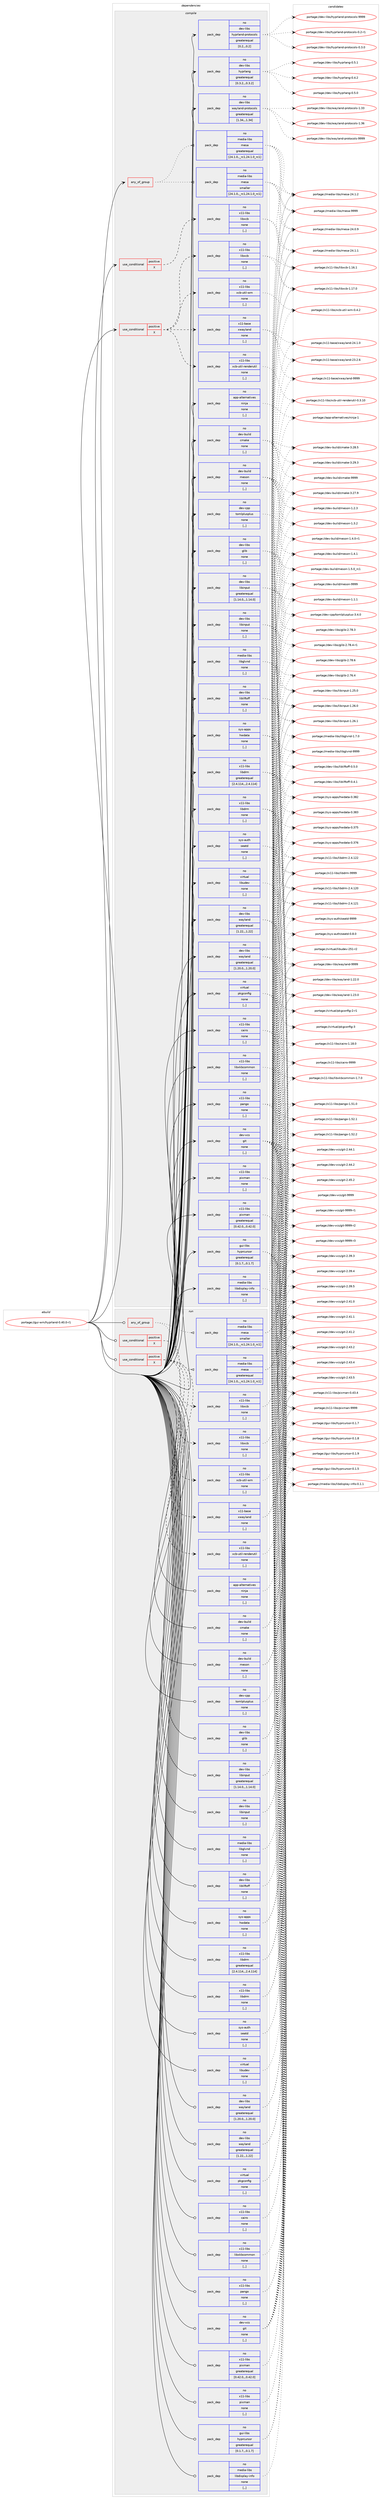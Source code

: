 digraph prolog {

# *************
# Graph options
# *************

newrank=true;
concentrate=true;
compound=true;
graph [rankdir=LR,fontname=Helvetica,fontsize=10,ranksep=1.5];#, ranksep=2.5, nodesep=0.2];
edge  [arrowhead=vee];
node  [fontname=Helvetica,fontsize=10];

# **********
# The ebuild
# **********

subgraph cluster_leftcol {
color=gray;
rank=same;
label=<<i>ebuild</i>>;
id [label="portage://gui-wm/hyprland-0.40.0-r1", color=red, width=4, href="../gui-wm/hyprland-0.40.0-r1.svg"];
}

# ****************
# The dependencies
# ****************

subgraph cluster_midcol {
color=gray;
label=<<i>dependencies</i>>;
subgraph cluster_compile {
fillcolor="#eeeeee";
style=filled;
label=<<i>compile</i>>;
subgraph any1432 {
dependency240324 [label=<<TABLE BORDER="0" CELLBORDER="1" CELLSPACING="0" CELLPADDING="4"><TR><TD CELLPADDING="10">any_of_group</TD></TR></TABLE>>, shape=none, color=red];subgraph pack173521 {
dependency240325 [label=<<TABLE BORDER="0" CELLBORDER="1" CELLSPACING="0" CELLPADDING="4" WIDTH="220"><TR><TD ROWSPAN="6" CELLPADDING="30">pack_dep</TD></TR><TR><TD WIDTH="110">no</TD></TR><TR><TD>media-libs</TD></TR><TR><TD>mesa</TD></TR><TR><TD>greaterequal</TD></TR><TR><TD>[24.1.0,,_rc1,24.1.0_rc1]</TD></TR></TABLE>>, shape=none, color=blue];
}
dependency240324:e -> dependency240325:w [weight=20,style="dotted",arrowhead="oinv"];
subgraph pack173522 {
dependency240326 [label=<<TABLE BORDER="0" CELLBORDER="1" CELLSPACING="0" CELLPADDING="4" WIDTH="220"><TR><TD ROWSPAN="6" CELLPADDING="30">pack_dep</TD></TR><TR><TD WIDTH="110">no</TD></TR><TR><TD>media-libs</TD></TR><TR><TD>mesa</TD></TR><TR><TD>smaller</TD></TR><TR><TD>[24.1.0,,_rc1,24.1.0_rc1]</TD></TR></TABLE>>, shape=none, color=blue];
}
dependency240324:e -> dependency240326:w [weight=20,style="dotted",arrowhead="oinv"];
}
id:e -> dependency240324:w [weight=20,style="solid",arrowhead="vee"];
subgraph cond65219 {
dependency240327 [label=<<TABLE BORDER="0" CELLBORDER="1" CELLSPACING="0" CELLPADDING="4"><TR><TD ROWSPAN="3" CELLPADDING="10">use_conditional</TD></TR><TR><TD>positive</TD></TR><TR><TD>X</TD></TR></TABLE>>, shape=none, color=red];
subgraph pack173523 {
dependency240328 [label=<<TABLE BORDER="0" CELLBORDER="1" CELLSPACING="0" CELLPADDING="4" WIDTH="220"><TR><TD ROWSPAN="6" CELLPADDING="30">pack_dep</TD></TR><TR><TD WIDTH="110">no</TD></TR><TR><TD>x11-libs</TD></TR><TR><TD>libxcb</TD></TR><TR><TD>none</TD></TR><TR><TD>[,,]</TD></TR></TABLE>>, shape=none, color=blue];
}
dependency240327:e -> dependency240328:w [weight=20,style="dashed",arrowhead="vee"];
subgraph pack173524 {
dependency240329 [label=<<TABLE BORDER="0" CELLBORDER="1" CELLSPACING="0" CELLPADDING="4" WIDTH="220"><TR><TD ROWSPAN="6" CELLPADDING="30">pack_dep</TD></TR><TR><TD WIDTH="110">no</TD></TR><TR><TD>x11-libs</TD></TR><TR><TD>xcb-util-renderutil</TD></TR><TR><TD>none</TD></TR><TR><TD>[,,]</TD></TR></TABLE>>, shape=none, color=blue];
}
dependency240327:e -> dependency240329:w [weight=20,style="dashed",arrowhead="vee"];
subgraph pack173525 {
dependency240330 [label=<<TABLE BORDER="0" CELLBORDER="1" CELLSPACING="0" CELLPADDING="4" WIDTH="220"><TR><TD ROWSPAN="6" CELLPADDING="30">pack_dep</TD></TR><TR><TD WIDTH="110">no</TD></TR><TR><TD>x11-libs</TD></TR><TR><TD>xcb-util-wm</TD></TR><TR><TD>none</TD></TR><TR><TD>[,,]</TD></TR></TABLE>>, shape=none, color=blue];
}
dependency240327:e -> dependency240330:w [weight=20,style="dashed",arrowhead="vee"];
subgraph pack173526 {
dependency240331 [label=<<TABLE BORDER="0" CELLBORDER="1" CELLSPACING="0" CELLPADDING="4" WIDTH="220"><TR><TD ROWSPAN="6" CELLPADDING="30">pack_dep</TD></TR><TR><TD WIDTH="110">no</TD></TR><TR><TD>x11-base</TD></TR><TR><TD>xwayland</TD></TR><TR><TD>none</TD></TR><TR><TD>[,,]</TD></TR></TABLE>>, shape=none, color=blue];
}
dependency240327:e -> dependency240331:w [weight=20,style="dashed",arrowhead="vee"];
}
id:e -> dependency240327:w [weight=20,style="solid",arrowhead="vee"];
subgraph cond65220 {
dependency240332 [label=<<TABLE BORDER="0" CELLBORDER="1" CELLSPACING="0" CELLPADDING="4"><TR><TD ROWSPAN="3" CELLPADDING="10">use_conditional</TD></TR><TR><TD>positive</TD></TR><TR><TD>X</TD></TR></TABLE>>, shape=none, color=red];
subgraph pack173527 {
dependency240333 [label=<<TABLE BORDER="0" CELLBORDER="1" CELLSPACING="0" CELLPADDING="4" WIDTH="220"><TR><TD ROWSPAN="6" CELLPADDING="30">pack_dep</TD></TR><TR><TD WIDTH="110">no</TD></TR><TR><TD>x11-libs</TD></TR><TR><TD>libxcb</TD></TR><TR><TD>none</TD></TR><TR><TD>[,,]</TD></TR></TABLE>>, shape=none, color=blue];
}
dependency240332:e -> dependency240333:w [weight=20,style="dashed",arrowhead="vee"];
}
id:e -> dependency240332:w [weight=20,style="solid",arrowhead="vee"];
subgraph pack173528 {
dependency240334 [label=<<TABLE BORDER="0" CELLBORDER="1" CELLSPACING="0" CELLPADDING="4" WIDTH="220"><TR><TD ROWSPAN="6" CELLPADDING="30">pack_dep</TD></TR><TR><TD WIDTH="110">no</TD></TR><TR><TD>app-alternatives</TD></TR><TR><TD>ninja</TD></TR><TR><TD>none</TD></TR><TR><TD>[,,]</TD></TR></TABLE>>, shape=none, color=blue];
}
id:e -> dependency240334:w [weight=20,style="solid",arrowhead="vee"];
subgraph pack173529 {
dependency240335 [label=<<TABLE BORDER="0" CELLBORDER="1" CELLSPACING="0" CELLPADDING="4" WIDTH="220"><TR><TD ROWSPAN="6" CELLPADDING="30">pack_dep</TD></TR><TR><TD WIDTH="110">no</TD></TR><TR><TD>dev-build</TD></TR><TR><TD>cmake</TD></TR><TR><TD>none</TD></TR><TR><TD>[,,]</TD></TR></TABLE>>, shape=none, color=blue];
}
id:e -> dependency240335:w [weight=20,style="solid",arrowhead="vee"];
subgraph pack173530 {
dependency240336 [label=<<TABLE BORDER="0" CELLBORDER="1" CELLSPACING="0" CELLPADDING="4" WIDTH="220"><TR><TD ROWSPAN="6" CELLPADDING="30">pack_dep</TD></TR><TR><TD WIDTH="110">no</TD></TR><TR><TD>dev-build</TD></TR><TR><TD>meson</TD></TR><TR><TD>none</TD></TR><TR><TD>[,,]</TD></TR></TABLE>>, shape=none, color=blue];
}
id:e -> dependency240336:w [weight=20,style="solid",arrowhead="vee"];
subgraph pack173531 {
dependency240337 [label=<<TABLE BORDER="0" CELLBORDER="1" CELLSPACING="0" CELLPADDING="4" WIDTH="220"><TR><TD ROWSPAN="6" CELLPADDING="30">pack_dep</TD></TR><TR><TD WIDTH="110">no</TD></TR><TR><TD>dev-cpp</TD></TR><TR><TD>tomlplusplus</TD></TR><TR><TD>none</TD></TR><TR><TD>[,,]</TD></TR></TABLE>>, shape=none, color=blue];
}
id:e -> dependency240337:w [weight=20,style="solid",arrowhead="vee"];
subgraph pack173532 {
dependency240338 [label=<<TABLE BORDER="0" CELLBORDER="1" CELLSPACING="0" CELLPADDING="4" WIDTH="220"><TR><TD ROWSPAN="6" CELLPADDING="30">pack_dep</TD></TR><TR><TD WIDTH="110">no</TD></TR><TR><TD>dev-libs</TD></TR><TR><TD>glib</TD></TR><TR><TD>none</TD></TR><TR><TD>[,,]</TD></TR></TABLE>>, shape=none, color=blue];
}
id:e -> dependency240338:w [weight=20,style="solid",arrowhead="vee"];
subgraph pack173533 {
dependency240339 [label=<<TABLE BORDER="0" CELLBORDER="1" CELLSPACING="0" CELLPADDING="4" WIDTH="220"><TR><TD ROWSPAN="6" CELLPADDING="30">pack_dep</TD></TR><TR><TD WIDTH="110">no</TD></TR><TR><TD>dev-libs</TD></TR><TR><TD>hyprland-protocols</TD></TR><TR><TD>greaterequal</TD></TR><TR><TD>[0.2,,,0.2]</TD></TR></TABLE>>, shape=none, color=blue];
}
id:e -> dependency240339:w [weight=20,style="solid",arrowhead="vee"];
subgraph pack173534 {
dependency240340 [label=<<TABLE BORDER="0" CELLBORDER="1" CELLSPACING="0" CELLPADDING="4" WIDTH="220"><TR><TD ROWSPAN="6" CELLPADDING="30">pack_dep</TD></TR><TR><TD WIDTH="110">no</TD></TR><TR><TD>dev-libs</TD></TR><TR><TD>hyprlang</TD></TR><TR><TD>greaterequal</TD></TR><TR><TD>[0.3.2,,,0.3.2]</TD></TR></TABLE>>, shape=none, color=blue];
}
id:e -> dependency240340:w [weight=20,style="solid",arrowhead="vee"];
subgraph pack173535 {
dependency240341 [label=<<TABLE BORDER="0" CELLBORDER="1" CELLSPACING="0" CELLPADDING="4" WIDTH="220"><TR><TD ROWSPAN="6" CELLPADDING="30">pack_dep</TD></TR><TR><TD WIDTH="110">no</TD></TR><TR><TD>dev-libs</TD></TR><TR><TD>libinput</TD></TR><TR><TD>greaterequal</TD></TR><TR><TD>[1.14.0,,,1.14.0]</TD></TR></TABLE>>, shape=none, color=blue];
}
id:e -> dependency240341:w [weight=20,style="solid",arrowhead="vee"];
subgraph pack173536 {
dependency240342 [label=<<TABLE BORDER="0" CELLBORDER="1" CELLSPACING="0" CELLPADDING="4" WIDTH="220"><TR><TD ROWSPAN="6" CELLPADDING="30">pack_dep</TD></TR><TR><TD WIDTH="110">no</TD></TR><TR><TD>dev-libs</TD></TR><TR><TD>libinput</TD></TR><TR><TD>none</TD></TR><TR><TD>[,,]</TD></TR></TABLE>>, shape=none, color=blue];
}
id:e -> dependency240342:w [weight=20,style="solid",arrowhead="vee"];
subgraph pack173537 {
dependency240343 [label=<<TABLE BORDER="0" CELLBORDER="1" CELLSPACING="0" CELLPADDING="4" WIDTH="220"><TR><TD ROWSPAN="6" CELLPADDING="30">pack_dep</TD></TR><TR><TD WIDTH="110">no</TD></TR><TR><TD>dev-libs</TD></TR><TR><TD>libliftoff</TD></TR><TR><TD>none</TD></TR><TR><TD>[,,]</TD></TR></TABLE>>, shape=none, color=blue];
}
id:e -> dependency240343:w [weight=20,style="solid",arrowhead="vee"];
subgraph pack173538 {
dependency240344 [label=<<TABLE BORDER="0" CELLBORDER="1" CELLSPACING="0" CELLPADDING="4" WIDTH="220"><TR><TD ROWSPAN="6" CELLPADDING="30">pack_dep</TD></TR><TR><TD WIDTH="110">no</TD></TR><TR><TD>dev-libs</TD></TR><TR><TD>wayland</TD></TR><TR><TD>greaterequal</TD></TR><TR><TD>[1.20.0,,,1.20.0]</TD></TR></TABLE>>, shape=none, color=blue];
}
id:e -> dependency240344:w [weight=20,style="solid",arrowhead="vee"];
subgraph pack173539 {
dependency240345 [label=<<TABLE BORDER="0" CELLBORDER="1" CELLSPACING="0" CELLPADDING="4" WIDTH="220"><TR><TD ROWSPAN="6" CELLPADDING="30">pack_dep</TD></TR><TR><TD WIDTH="110">no</TD></TR><TR><TD>dev-libs</TD></TR><TR><TD>wayland</TD></TR><TR><TD>greaterequal</TD></TR><TR><TD>[1.22,,,1.22]</TD></TR></TABLE>>, shape=none, color=blue];
}
id:e -> dependency240345:w [weight=20,style="solid",arrowhead="vee"];
subgraph pack173540 {
dependency240346 [label=<<TABLE BORDER="0" CELLBORDER="1" CELLSPACING="0" CELLPADDING="4" WIDTH="220"><TR><TD ROWSPAN="6" CELLPADDING="30">pack_dep</TD></TR><TR><TD WIDTH="110">no</TD></TR><TR><TD>dev-libs</TD></TR><TR><TD>wayland-protocols</TD></TR><TR><TD>greaterequal</TD></TR><TR><TD>[1.34,,,1.34]</TD></TR></TABLE>>, shape=none, color=blue];
}
id:e -> dependency240346:w [weight=20,style="solid",arrowhead="vee"];
subgraph pack173541 {
dependency240347 [label=<<TABLE BORDER="0" CELLBORDER="1" CELLSPACING="0" CELLPADDING="4" WIDTH="220"><TR><TD ROWSPAN="6" CELLPADDING="30">pack_dep</TD></TR><TR><TD WIDTH="110">no</TD></TR><TR><TD>dev-vcs</TD></TR><TR><TD>git</TD></TR><TR><TD>none</TD></TR><TR><TD>[,,]</TD></TR></TABLE>>, shape=none, color=blue];
}
id:e -> dependency240347:w [weight=20,style="solid",arrowhead="vee"];
subgraph pack173542 {
dependency240348 [label=<<TABLE BORDER="0" CELLBORDER="1" CELLSPACING="0" CELLPADDING="4" WIDTH="220"><TR><TD ROWSPAN="6" CELLPADDING="30">pack_dep</TD></TR><TR><TD WIDTH="110">no</TD></TR><TR><TD>gui-libs</TD></TR><TR><TD>hyprcursor</TD></TR><TR><TD>greaterequal</TD></TR><TR><TD>[0.1.7,,,0.1.7]</TD></TR></TABLE>>, shape=none, color=blue];
}
id:e -> dependency240348:w [weight=20,style="solid",arrowhead="vee"];
subgraph pack173543 {
dependency240349 [label=<<TABLE BORDER="0" CELLBORDER="1" CELLSPACING="0" CELLPADDING="4" WIDTH="220"><TR><TD ROWSPAN="6" CELLPADDING="30">pack_dep</TD></TR><TR><TD WIDTH="110">no</TD></TR><TR><TD>media-libs</TD></TR><TR><TD>libdisplay-info</TD></TR><TR><TD>none</TD></TR><TR><TD>[,,]</TD></TR></TABLE>>, shape=none, color=blue];
}
id:e -> dependency240349:w [weight=20,style="solid",arrowhead="vee"];
subgraph pack173544 {
dependency240350 [label=<<TABLE BORDER="0" CELLBORDER="1" CELLSPACING="0" CELLPADDING="4" WIDTH="220"><TR><TD ROWSPAN="6" CELLPADDING="30">pack_dep</TD></TR><TR><TD WIDTH="110">no</TD></TR><TR><TD>media-libs</TD></TR><TR><TD>libglvnd</TD></TR><TR><TD>none</TD></TR><TR><TD>[,,]</TD></TR></TABLE>>, shape=none, color=blue];
}
id:e -> dependency240350:w [weight=20,style="solid",arrowhead="vee"];
subgraph pack173545 {
dependency240351 [label=<<TABLE BORDER="0" CELLBORDER="1" CELLSPACING="0" CELLPADDING="4" WIDTH="220"><TR><TD ROWSPAN="6" CELLPADDING="30">pack_dep</TD></TR><TR><TD WIDTH="110">no</TD></TR><TR><TD>sys-apps</TD></TR><TR><TD>hwdata</TD></TR><TR><TD>none</TD></TR><TR><TD>[,,]</TD></TR></TABLE>>, shape=none, color=blue];
}
id:e -> dependency240351:w [weight=20,style="solid",arrowhead="vee"];
subgraph pack173546 {
dependency240352 [label=<<TABLE BORDER="0" CELLBORDER="1" CELLSPACING="0" CELLPADDING="4" WIDTH="220"><TR><TD ROWSPAN="6" CELLPADDING="30">pack_dep</TD></TR><TR><TD WIDTH="110">no</TD></TR><TR><TD>sys-auth</TD></TR><TR><TD>seatd</TD></TR><TR><TD>none</TD></TR><TR><TD>[,,]</TD></TR></TABLE>>, shape=none, color=blue];
}
id:e -> dependency240352:w [weight=20,style="solid",arrowhead="vee"];
subgraph pack173547 {
dependency240353 [label=<<TABLE BORDER="0" CELLBORDER="1" CELLSPACING="0" CELLPADDING="4" WIDTH="220"><TR><TD ROWSPAN="6" CELLPADDING="30">pack_dep</TD></TR><TR><TD WIDTH="110">no</TD></TR><TR><TD>virtual</TD></TR><TR><TD>libudev</TD></TR><TR><TD>none</TD></TR><TR><TD>[,,]</TD></TR></TABLE>>, shape=none, color=blue];
}
id:e -> dependency240353:w [weight=20,style="solid",arrowhead="vee"];
subgraph pack173548 {
dependency240354 [label=<<TABLE BORDER="0" CELLBORDER="1" CELLSPACING="0" CELLPADDING="4" WIDTH="220"><TR><TD ROWSPAN="6" CELLPADDING="30">pack_dep</TD></TR><TR><TD WIDTH="110">no</TD></TR><TR><TD>virtual</TD></TR><TR><TD>pkgconfig</TD></TR><TR><TD>none</TD></TR><TR><TD>[,,]</TD></TR></TABLE>>, shape=none, color=blue];
}
id:e -> dependency240354:w [weight=20,style="solid",arrowhead="vee"];
subgraph pack173549 {
dependency240355 [label=<<TABLE BORDER="0" CELLBORDER="1" CELLSPACING="0" CELLPADDING="4" WIDTH="220"><TR><TD ROWSPAN="6" CELLPADDING="30">pack_dep</TD></TR><TR><TD WIDTH="110">no</TD></TR><TR><TD>x11-libs</TD></TR><TR><TD>cairo</TD></TR><TR><TD>none</TD></TR><TR><TD>[,,]</TD></TR></TABLE>>, shape=none, color=blue];
}
id:e -> dependency240355:w [weight=20,style="solid",arrowhead="vee"];
subgraph pack173550 {
dependency240356 [label=<<TABLE BORDER="0" CELLBORDER="1" CELLSPACING="0" CELLPADDING="4" WIDTH="220"><TR><TD ROWSPAN="6" CELLPADDING="30">pack_dep</TD></TR><TR><TD WIDTH="110">no</TD></TR><TR><TD>x11-libs</TD></TR><TR><TD>libdrm</TD></TR><TR><TD>greaterequal</TD></TR><TR><TD>[2.4.114,,,2.4.114]</TD></TR></TABLE>>, shape=none, color=blue];
}
id:e -> dependency240356:w [weight=20,style="solid",arrowhead="vee"];
subgraph pack173551 {
dependency240357 [label=<<TABLE BORDER="0" CELLBORDER="1" CELLSPACING="0" CELLPADDING="4" WIDTH="220"><TR><TD ROWSPAN="6" CELLPADDING="30">pack_dep</TD></TR><TR><TD WIDTH="110">no</TD></TR><TR><TD>x11-libs</TD></TR><TR><TD>libdrm</TD></TR><TR><TD>none</TD></TR><TR><TD>[,,]</TD></TR></TABLE>>, shape=none, color=blue];
}
id:e -> dependency240357:w [weight=20,style="solid",arrowhead="vee"];
subgraph pack173552 {
dependency240358 [label=<<TABLE BORDER="0" CELLBORDER="1" CELLSPACING="0" CELLPADDING="4" WIDTH="220"><TR><TD ROWSPAN="6" CELLPADDING="30">pack_dep</TD></TR><TR><TD WIDTH="110">no</TD></TR><TR><TD>x11-libs</TD></TR><TR><TD>libxkbcommon</TD></TR><TR><TD>none</TD></TR><TR><TD>[,,]</TD></TR></TABLE>>, shape=none, color=blue];
}
id:e -> dependency240358:w [weight=20,style="solid",arrowhead="vee"];
subgraph pack173553 {
dependency240359 [label=<<TABLE BORDER="0" CELLBORDER="1" CELLSPACING="0" CELLPADDING="4" WIDTH="220"><TR><TD ROWSPAN="6" CELLPADDING="30">pack_dep</TD></TR><TR><TD WIDTH="110">no</TD></TR><TR><TD>x11-libs</TD></TR><TR><TD>pango</TD></TR><TR><TD>none</TD></TR><TR><TD>[,,]</TD></TR></TABLE>>, shape=none, color=blue];
}
id:e -> dependency240359:w [weight=20,style="solid",arrowhead="vee"];
subgraph pack173554 {
dependency240360 [label=<<TABLE BORDER="0" CELLBORDER="1" CELLSPACING="0" CELLPADDING="4" WIDTH="220"><TR><TD ROWSPAN="6" CELLPADDING="30">pack_dep</TD></TR><TR><TD WIDTH="110">no</TD></TR><TR><TD>x11-libs</TD></TR><TR><TD>pixman</TD></TR><TR><TD>greaterequal</TD></TR><TR><TD>[0.42.0,,,0.42.0]</TD></TR></TABLE>>, shape=none, color=blue];
}
id:e -> dependency240360:w [weight=20,style="solid",arrowhead="vee"];
subgraph pack173555 {
dependency240361 [label=<<TABLE BORDER="0" CELLBORDER="1" CELLSPACING="0" CELLPADDING="4" WIDTH="220"><TR><TD ROWSPAN="6" CELLPADDING="30">pack_dep</TD></TR><TR><TD WIDTH="110">no</TD></TR><TR><TD>x11-libs</TD></TR><TR><TD>pixman</TD></TR><TR><TD>none</TD></TR><TR><TD>[,,]</TD></TR></TABLE>>, shape=none, color=blue];
}
id:e -> dependency240361:w [weight=20,style="solid",arrowhead="vee"];
}
subgraph cluster_compileandrun {
fillcolor="#eeeeee";
style=filled;
label=<<i>compile and run</i>>;
}
subgraph cluster_run {
fillcolor="#eeeeee";
style=filled;
label=<<i>run</i>>;
subgraph any1433 {
dependency240362 [label=<<TABLE BORDER="0" CELLBORDER="1" CELLSPACING="0" CELLPADDING="4"><TR><TD CELLPADDING="10">any_of_group</TD></TR></TABLE>>, shape=none, color=red];subgraph pack173556 {
dependency240363 [label=<<TABLE BORDER="0" CELLBORDER="1" CELLSPACING="0" CELLPADDING="4" WIDTH="220"><TR><TD ROWSPAN="6" CELLPADDING="30">pack_dep</TD></TR><TR><TD WIDTH="110">no</TD></TR><TR><TD>media-libs</TD></TR><TR><TD>mesa</TD></TR><TR><TD>greaterequal</TD></TR><TR><TD>[24.1.0,,_rc1,24.1.0_rc1]</TD></TR></TABLE>>, shape=none, color=blue];
}
dependency240362:e -> dependency240363:w [weight=20,style="dotted",arrowhead="oinv"];
subgraph pack173557 {
dependency240364 [label=<<TABLE BORDER="0" CELLBORDER="1" CELLSPACING="0" CELLPADDING="4" WIDTH="220"><TR><TD ROWSPAN="6" CELLPADDING="30">pack_dep</TD></TR><TR><TD WIDTH="110">no</TD></TR><TR><TD>media-libs</TD></TR><TR><TD>mesa</TD></TR><TR><TD>smaller</TD></TR><TR><TD>[24.1.0,,_rc1,24.1.0_rc1]</TD></TR></TABLE>>, shape=none, color=blue];
}
dependency240362:e -> dependency240364:w [weight=20,style="dotted",arrowhead="oinv"];
}
id:e -> dependency240362:w [weight=20,style="solid",arrowhead="odot"];
subgraph cond65221 {
dependency240365 [label=<<TABLE BORDER="0" CELLBORDER="1" CELLSPACING="0" CELLPADDING="4"><TR><TD ROWSPAN="3" CELLPADDING="10">use_conditional</TD></TR><TR><TD>positive</TD></TR><TR><TD>X</TD></TR></TABLE>>, shape=none, color=red];
subgraph pack173558 {
dependency240366 [label=<<TABLE BORDER="0" CELLBORDER="1" CELLSPACING="0" CELLPADDING="4" WIDTH="220"><TR><TD ROWSPAN="6" CELLPADDING="30">pack_dep</TD></TR><TR><TD WIDTH="110">no</TD></TR><TR><TD>x11-libs</TD></TR><TR><TD>libxcb</TD></TR><TR><TD>none</TD></TR><TR><TD>[,,]</TD></TR></TABLE>>, shape=none, color=blue];
}
dependency240365:e -> dependency240366:w [weight=20,style="dashed",arrowhead="vee"];
subgraph pack173559 {
dependency240367 [label=<<TABLE BORDER="0" CELLBORDER="1" CELLSPACING="0" CELLPADDING="4" WIDTH="220"><TR><TD ROWSPAN="6" CELLPADDING="30">pack_dep</TD></TR><TR><TD WIDTH="110">no</TD></TR><TR><TD>x11-libs</TD></TR><TR><TD>xcb-util-renderutil</TD></TR><TR><TD>none</TD></TR><TR><TD>[,,]</TD></TR></TABLE>>, shape=none, color=blue];
}
dependency240365:e -> dependency240367:w [weight=20,style="dashed",arrowhead="vee"];
subgraph pack173560 {
dependency240368 [label=<<TABLE BORDER="0" CELLBORDER="1" CELLSPACING="0" CELLPADDING="4" WIDTH="220"><TR><TD ROWSPAN="6" CELLPADDING="30">pack_dep</TD></TR><TR><TD WIDTH="110">no</TD></TR><TR><TD>x11-libs</TD></TR><TR><TD>xcb-util-wm</TD></TR><TR><TD>none</TD></TR><TR><TD>[,,]</TD></TR></TABLE>>, shape=none, color=blue];
}
dependency240365:e -> dependency240368:w [weight=20,style="dashed",arrowhead="vee"];
subgraph pack173561 {
dependency240369 [label=<<TABLE BORDER="0" CELLBORDER="1" CELLSPACING="0" CELLPADDING="4" WIDTH="220"><TR><TD ROWSPAN="6" CELLPADDING="30">pack_dep</TD></TR><TR><TD WIDTH="110">no</TD></TR><TR><TD>x11-base</TD></TR><TR><TD>xwayland</TD></TR><TR><TD>none</TD></TR><TR><TD>[,,]</TD></TR></TABLE>>, shape=none, color=blue];
}
dependency240365:e -> dependency240369:w [weight=20,style="dashed",arrowhead="vee"];
}
id:e -> dependency240365:w [weight=20,style="solid",arrowhead="odot"];
subgraph cond65222 {
dependency240370 [label=<<TABLE BORDER="0" CELLBORDER="1" CELLSPACING="0" CELLPADDING="4"><TR><TD ROWSPAN="3" CELLPADDING="10">use_conditional</TD></TR><TR><TD>positive</TD></TR><TR><TD>X</TD></TR></TABLE>>, shape=none, color=red];
subgraph pack173562 {
dependency240371 [label=<<TABLE BORDER="0" CELLBORDER="1" CELLSPACING="0" CELLPADDING="4" WIDTH="220"><TR><TD ROWSPAN="6" CELLPADDING="30">pack_dep</TD></TR><TR><TD WIDTH="110">no</TD></TR><TR><TD>x11-libs</TD></TR><TR><TD>libxcb</TD></TR><TR><TD>none</TD></TR><TR><TD>[,,]</TD></TR></TABLE>>, shape=none, color=blue];
}
dependency240370:e -> dependency240371:w [weight=20,style="dashed",arrowhead="vee"];
}
id:e -> dependency240370:w [weight=20,style="solid",arrowhead="odot"];
subgraph pack173563 {
dependency240372 [label=<<TABLE BORDER="0" CELLBORDER="1" CELLSPACING="0" CELLPADDING="4" WIDTH="220"><TR><TD ROWSPAN="6" CELLPADDING="30">pack_dep</TD></TR><TR><TD WIDTH="110">no</TD></TR><TR><TD>app-alternatives</TD></TR><TR><TD>ninja</TD></TR><TR><TD>none</TD></TR><TR><TD>[,,]</TD></TR></TABLE>>, shape=none, color=blue];
}
id:e -> dependency240372:w [weight=20,style="solid",arrowhead="odot"];
subgraph pack173564 {
dependency240373 [label=<<TABLE BORDER="0" CELLBORDER="1" CELLSPACING="0" CELLPADDING="4" WIDTH="220"><TR><TD ROWSPAN="6" CELLPADDING="30">pack_dep</TD></TR><TR><TD WIDTH="110">no</TD></TR><TR><TD>dev-build</TD></TR><TR><TD>cmake</TD></TR><TR><TD>none</TD></TR><TR><TD>[,,]</TD></TR></TABLE>>, shape=none, color=blue];
}
id:e -> dependency240373:w [weight=20,style="solid",arrowhead="odot"];
subgraph pack173565 {
dependency240374 [label=<<TABLE BORDER="0" CELLBORDER="1" CELLSPACING="0" CELLPADDING="4" WIDTH="220"><TR><TD ROWSPAN="6" CELLPADDING="30">pack_dep</TD></TR><TR><TD WIDTH="110">no</TD></TR><TR><TD>dev-build</TD></TR><TR><TD>meson</TD></TR><TR><TD>none</TD></TR><TR><TD>[,,]</TD></TR></TABLE>>, shape=none, color=blue];
}
id:e -> dependency240374:w [weight=20,style="solid",arrowhead="odot"];
subgraph pack173566 {
dependency240375 [label=<<TABLE BORDER="0" CELLBORDER="1" CELLSPACING="0" CELLPADDING="4" WIDTH="220"><TR><TD ROWSPAN="6" CELLPADDING="30">pack_dep</TD></TR><TR><TD WIDTH="110">no</TD></TR><TR><TD>dev-cpp</TD></TR><TR><TD>tomlplusplus</TD></TR><TR><TD>none</TD></TR><TR><TD>[,,]</TD></TR></TABLE>>, shape=none, color=blue];
}
id:e -> dependency240375:w [weight=20,style="solid",arrowhead="odot"];
subgraph pack173567 {
dependency240376 [label=<<TABLE BORDER="0" CELLBORDER="1" CELLSPACING="0" CELLPADDING="4" WIDTH="220"><TR><TD ROWSPAN="6" CELLPADDING="30">pack_dep</TD></TR><TR><TD WIDTH="110">no</TD></TR><TR><TD>dev-libs</TD></TR><TR><TD>glib</TD></TR><TR><TD>none</TD></TR><TR><TD>[,,]</TD></TR></TABLE>>, shape=none, color=blue];
}
id:e -> dependency240376:w [weight=20,style="solid",arrowhead="odot"];
subgraph pack173568 {
dependency240377 [label=<<TABLE BORDER="0" CELLBORDER="1" CELLSPACING="0" CELLPADDING="4" WIDTH="220"><TR><TD ROWSPAN="6" CELLPADDING="30">pack_dep</TD></TR><TR><TD WIDTH="110">no</TD></TR><TR><TD>dev-libs</TD></TR><TR><TD>libinput</TD></TR><TR><TD>greaterequal</TD></TR><TR><TD>[1.14.0,,,1.14.0]</TD></TR></TABLE>>, shape=none, color=blue];
}
id:e -> dependency240377:w [weight=20,style="solid",arrowhead="odot"];
subgraph pack173569 {
dependency240378 [label=<<TABLE BORDER="0" CELLBORDER="1" CELLSPACING="0" CELLPADDING="4" WIDTH="220"><TR><TD ROWSPAN="6" CELLPADDING="30">pack_dep</TD></TR><TR><TD WIDTH="110">no</TD></TR><TR><TD>dev-libs</TD></TR><TR><TD>libinput</TD></TR><TR><TD>none</TD></TR><TR><TD>[,,]</TD></TR></TABLE>>, shape=none, color=blue];
}
id:e -> dependency240378:w [weight=20,style="solid",arrowhead="odot"];
subgraph pack173570 {
dependency240379 [label=<<TABLE BORDER="0" CELLBORDER="1" CELLSPACING="0" CELLPADDING="4" WIDTH="220"><TR><TD ROWSPAN="6" CELLPADDING="30">pack_dep</TD></TR><TR><TD WIDTH="110">no</TD></TR><TR><TD>dev-libs</TD></TR><TR><TD>libliftoff</TD></TR><TR><TD>none</TD></TR><TR><TD>[,,]</TD></TR></TABLE>>, shape=none, color=blue];
}
id:e -> dependency240379:w [weight=20,style="solid",arrowhead="odot"];
subgraph pack173571 {
dependency240380 [label=<<TABLE BORDER="0" CELLBORDER="1" CELLSPACING="0" CELLPADDING="4" WIDTH="220"><TR><TD ROWSPAN="6" CELLPADDING="30">pack_dep</TD></TR><TR><TD WIDTH="110">no</TD></TR><TR><TD>dev-libs</TD></TR><TR><TD>wayland</TD></TR><TR><TD>greaterequal</TD></TR><TR><TD>[1.20.0,,,1.20.0]</TD></TR></TABLE>>, shape=none, color=blue];
}
id:e -> dependency240380:w [weight=20,style="solid",arrowhead="odot"];
subgraph pack173572 {
dependency240381 [label=<<TABLE BORDER="0" CELLBORDER="1" CELLSPACING="0" CELLPADDING="4" WIDTH="220"><TR><TD ROWSPAN="6" CELLPADDING="30">pack_dep</TD></TR><TR><TD WIDTH="110">no</TD></TR><TR><TD>dev-libs</TD></TR><TR><TD>wayland</TD></TR><TR><TD>greaterequal</TD></TR><TR><TD>[1.22,,,1.22]</TD></TR></TABLE>>, shape=none, color=blue];
}
id:e -> dependency240381:w [weight=20,style="solid",arrowhead="odot"];
subgraph pack173573 {
dependency240382 [label=<<TABLE BORDER="0" CELLBORDER="1" CELLSPACING="0" CELLPADDING="4" WIDTH="220"><TR><TD ROWSPAN="6" CELLPADDING="30">pack_dep</TD></TR><TR><TD WIDTH="110">no</TD></TR><TR><TD>dev-vcs</TD></TR><TR><TD>git</TD></TR><TR><TD>none</TD></TR><TR><TD>[,,]</TD></TR></TABLE>>, shape=none, color=blue];
}
id:e -> dependency240382:w [weight=20,style="solid",arrowhead="odot"];
subgraph pack173574 {
dependency240383 [label=<<TABLE BORDER="0" CELLBORDER="1" CELLSPACING="0" CELLPADDING="4" WIDTH="220"><TR><TD ROWSPAN="6" CELLPADDING="30">pack_dep</TD></TR><TR><TD WIDTH="110">no</TD></TR><TR><TD>gui-libs</TD></TR><TR><TD>hyprcursor</TD></TR><TR><TD>greaterequal</TD></TR><TR><TD>[0.1.7,,,0.1.7]</TD></TR></TABLE>>, shape=none, color=blue];
}
id:e -> dependency240383:w [weight=20,style="solid",arrowhead="odot"];
subgraph pack173575 {
dependency240384 [label=<<TABLE BORDER="0" CELLBORDER="1" CELLSPACING="0" CELLPADDING="4" WIDTH="220"><TR><TD ROWSPAN="6" CELLPADDING="30">pack_dep</TD></TR><TR><TD WIDTH="110">no</TD></TR><TR><TD>media-libs</TD></TR><TR><TD>libdisplay-info</TD></TR><TR><TD>none</TD></TR><TR><TD>[,,]</TD></TR></TABLE>>, shape=none, color=blue];
}
id:e -> dependency240384:w [weight=20,style="solid",arrowhead="odot"];
subgraph pack173576 {
dependency240385 [label=<<TABLE BORDER="0" CELLBORDER="1" CELLSPACING="0" CELLPADDING="4" WIDTH="220"><TR><TD ROWSPAN="6" CELLPADDING="30">pack_dep</TD></TR><TR><TD WIDTH="110">no</TD></TR><TR><TD>media-libs</TD></TR><TR><TD>libglvnd</TD></TR><TR><TD>none</TD></TR><TR><TD>[,,]</TD></TR></TABLE>>, shape=none, color=blue];
}
id:e -> dependency240385:w [weight=20,style="solid",arrowhead="odot"];
subgraph pack173577 {
dependency240386 [label=<<TABLE BORDER="0" CELLBORDER="1" CELLSPACING="0" CELLPADDING="4" WIDTH="220"><TR><TD ROWSPAN="6" CELLPADDING="30">pack_dep</TD></TR><TR><TD WIDTH="110">no</TD></TR><TR><TD>sys-apps</TD></TR><TR><TD>hwdata</TD></TR><TR><TD>none</TD></TR><TR><TD>[,,]</TD></TR></TABLE>>, shape=none, color=blue];
}
id:e -> dependency240386:w [weight=20,style="solid",arrowhead="odot"];
subgraph pack173578 {
dependency240387 [label=<<TABLE BORDER="0" CELLBORDER="1" CELLSPACING="0" CELLPADDING="4" WIDTH="220"><TR><TD ROWSPAN="6" CELLPADDING="30">pack_dep</TD></TR><TR><TD WIDTH="110">no</TD></TR><TR><TD>sys-auth</TD></TR><TR><TD>seatd</TD></TR><TR><TD>none</TD></TR><TR><TD>[,,]</TD></TR></TABLE>>, shape=none, color=blue];
}
id:e -> dependency240387:w [weight=20,style="solid",arrowhead="odot"];
subgraph pack173579 {
dependency240388 [label=<<TABLE BORDER="0" CELLBORDER="1" CELLSPACING="0" CELLPADDING="4" WIDTH="220"><TR><TD ROWSPAN="6" CELLPADDING="30">pack_dep</TD></TR><TR><TD WIDTH="110">no</TD></TR><TR><TD>virtual</TD></TR><TR><TD>libudev</TD></TR><TR><TD>none</TD></TR><TR><TD>[,,]</TD></TR></TABLE>>, shape=none, color=blue];
}
id:e -> dependency240388:w [weight=20,style="solid",arrowhead="odot"];
subgraph pack173580 {
dependency240389 [label=<<TABLE BORDER="0" CELLBORDER="1" CELLSPACING="0" CELLPADDING="4" WIDTH="220"><TR><TD ROWSPAN="6" CELLPADDING="30">pack_dep</TD></TR><TR><TD WIDTH="110">no</TD></TR><TR><TD>virtual</TD></TR><TR><TD>pkgconfig</TD></TR><TR><TD>none</TD></TR><TR><TD>[,,]</TD></TR></TABLE>>, shape=none, color=blue];
}
id:e -> dependency240389:w [weight=20,style="solid",arrowhead="odot"];
subgraph pack173581 {
dependency240390 [label=<<TABLE BORDER="0" CELLBORDER="1" CELLSPACING="0" CELLPADDING="4" WIDTH="220"><TR><TD ROWSPAN="6" CELLPADDING="30">pack_dep</TD></TR><TR><TD WIDTH="110">no</TD></TR><TR><TD>x11-libs</TD></TR><TR><TD>cairo</TD></TR><TR><TD>none</TD></TR><TR><TD>[,,]</TD></TR></TABLE>>, shape=none, color=blue];
}
id:e -> dependency240390:w [weight=20,style="solid",arrowhead="odot"];
subgraph pack173582 {
dependency240391 [label=<<TABLE BORDER="0" CELLBORDER="1" CELLSPACING="0" CELLPADDING="4" WIDTH="220"><TR><TD ROWSPAN="6" CELLPADDING="30">pack_dep</TD></TR><TR><TD WIDTH="110">no</TD></TR><TR><TD>x11-libs</TD></TR><TR><TD>libdrm</TD></TR><TR><TD>greaterequal</TD></TR><TR><TD>[2.4.114,,,2.4.114]</TD></TR></TABLE>>, shape=none, color=blue];
}
id:e -> dependency240391:w [weight=20,style="solid",arrowhead="odot"];
subgraph pack173583 {
dependency240392 [label=<<TABLE BORDER="0" CELLBORDER="1" CELLSPACING="0" CELLPADDING="4" WIDTH="220"><TR><TD ROWSPAN="6" CELLPADDING="30">pack_dep</TD></TR><TR><TD WIDTH="110">no</TD></TR><TR><TD>x11-libs</TD></TR><TR><TD>libdrm</TD></TR><TR><TD>none</TD></TR><TR><TD>[,,]</TD></TR></TABLE>>, shape=none, color=blue];
}
id:e -> dependency240392:w [weight=20,style="solid",arrowhead="odot"];
subgraph pack173584 {
dependency240393 [label=<<TABLE BORDER="0" CELLBORDER="1" CELLSPACING="0" CELLPADDING="4" WIDTH="220"><TR><TD ROWSPAN="6" CELLPADDING="30">pack_dep</TD></TR><TR><TD WIDTH="110">no</TD></TR><TR><TD>x11-libs</TD></TR><TR><TD>libxkbcommon</TD></TR><TR><TD>none</TD></TR><TR><TD>[,,]</TD></TR></TABLE>>, shape=none, color=blue];
}
id:e -> dependency240393:w [weight=20,style="solid",arrowhead="odot"];
subgraph pack173585 {
dependency240394 [label=<<TABLE BORDER="0" CELLBORDER="1" CELLSPACING="0" CELLPADDING="4" WIDTH="220"><TR><TD ROWSPAN="6" CELLPADDING="30">pack_dep</TD></TR><TR><TD WIDTH="110">no</TD></TR><TR><TD>x11-libs</TD></TR><TR><TD>pango</TD></TR><TR><TD>none</TD></TR><TR><TD>[,,]</TD></TR></TABLE>>, shape=none, color=blue];
}
id:e -> dependency240394:w [weight=20,style="solid",arrowhead="odot"];
subgraph pack173586 {
dependency240395 [label=<<TABLE BORDER="0" CELLBORDER="1" CELLSPACING="0" CELLPADDING="4" WIDTH="220"><TR><TD ROWSPAN="6" CELLPADDING="30">pack_dep</TD></TR><TR><TD WIDTH="110">no</TD></TR><TR><TD>x11-libs</TD></TR><TR><TD>pixman</TD></TR><TR><TD>greaterequal</TD></TR><TR><TD>[0.42.0,,,0.42.0]</TD></TR></TABLE>>, shape=none, color=blue];
}
id:e -> dependency240395:w [weight=20,style="solid",arrowhead="odot"];
subgraph pack173587 {
dependency240396 [label=<<TABLE BORDER="0" CELLBORDER="1" CELLSPACING="0" CELLPADDING="4" WIDTH="220"><TR><TD ROWSPAN="6" CELLPADDING="30">pack_dep</TD></TR><TR><TD WIDTH="110">no</TD></TR><TR><TD>x11-libs</TD></TR><TR><TD>pixman</TD></TR><TR><TD>none</TD></TR><TR><TD>[,,]</TD></TR></TABLE>>, shape=none, color=blue];
}
id:e -> dependency240396:w [weight=20,style="solid",arrowhead="odot"];
}
}

# **************
# The candidates
# **************

subgraph cluster_choices {
rank=same;
color=gray;
label=<<i>candidates</i>>;

subgraph choice173521 {
color=black;
nodesep=1;
choice109101100105974510810598115471091011159745505246484657 [label="portage://media-libs/mesa-24.0.9", color=red, width=4,href="../media-libs/mesa-24.0.9.svg"];
choice109101100105974510810598115471091011159745505246494649 [label="portage://media-libs/mesa-24.1.1", color=red, width=4,href="../media-libs/mesa-24.1.1.svg"];
choice109101100105974510810598115471091011159745505246494650 [label="portage://media-libs/mesa-24.1.2", color=red, width=4,href="../media-libs/mesa-24.1.2.svg"];
choice10910110010597451081059811547109101115974557575757 [label="portage://media-libs/mesa-9999", color=red, width=4,href="../media-libs/mesa-9999.svg"];
dependency240325:e -> choice109101100105974510810598115471091011159745505246484657:w [style=dotted,weight="100"];
dependency240325:e -> choice109101100105974510810598115471091011159745505246494649:w [style=dotted,weight="100"];
dependency240325:e -> choice109101100105974510810598115471091011159745505246494650:w [style=dotted,weight="100"];
dependency240325:e -> choice10910110010597451081059811547109101115974557575757:w [style=dotted,weight="100"];
}
subgraph choice173522 {
color=black;
nodesep=1;
choice109101100105974510810598115471091011159745505246484657 [label="portage://media-libs/mesa-24.0.9", color=red, width=4,href="../media-libs/mesa-24.0.9.svg"];
choice109101100105974510810598115471091011159745505246494649 [label="portage://media-libs/mesa-24.1.1", color=red, width=4,href="../media-libs/mesa-24.1.1.svg"];
choice109101100105974510810598115471091011159745505246494650 [label="portage://media-libs/mesa-24.1.2", color=red, width=4,href="../media-libs/mesa-24.1.2.svg"];
choice10910110010597451081059811547109101115974557575757 [label="portage://media-libs/mesa-9999", color=red, width=4,href="../media-libs/mesa-9999.svg"];
dependency240326:e -> choice109101100105974510810598115471091011159745505246484657:w [style=dotted,weight="100"];
dependency240326:e -> choice109101100105974510810598115471091011159745505246494649:w [style=dotted,weight="100"];
dependency240326:e -> choice109101100105974510810598115471091011159745505246494650:w [style=dotted,weight="100"];
dependency240326:e -> choice10910110010597451081059811547109101115974557575757:w [style=dotted,weight="100"];
}
subgraph choice173523 {
color=black;
nodesep=1;
choice120494945108105981154710810598120999845494649544649 [label="portage://x11-libs/libxcb-1.16.1", color=red, width=4,href="../x11-libs/libxcb-1.16.1.svg"];
choice120494945108105981154710810598120999845494649554648 [label="portage://x11-libs/libxcb-1.17.0", color=red, width=4,href="../x11-libs/libxcb-1.17.0.svg"];
dependency240328:e -> choice120494945108105981154710810598120999845494649544649:w [style=dotted,weight="100"];
dependency240328:e -> choice120494945108105981154710810598120999845494649554648:w [style=dotted,weight="100"];
}
subgraph choice173524 {
color=black;
nodesep=1;
choice12049494510810598115471209998451171161051084511410111010010111411711610510845484651464948 [label="portage://x11-libs/xcb-util-renderutil-0.3.10", color=red, width=4,href="../x11-libs/xcb-util-renderutil-0.3.10.svg"];
dependency240329:e -> choice12049494510810598115471209998451171161051084511410111010010111411711610510845484651464948:w [style=dotted,weight="100"];
}
subgraph choice173525 {
color=black;
nodesep=1;
choice120494945108105981154712099984511711610510845119109454846524650 [label="portage://x11-libs/xcb-util-wm-0.4.2", color=red, width=4,href="../x11-libs/xcb-util-wm-0.4.2.svg"];
dependency240330:e -> choice120494945108105981154712099984511711610510845119109454846524650:w [style=dotted,weight="100"];
}
subgraph choice173526 {
color=black;
nodesep=1;
choice120494945989711510147120119971211089711010045505146504654 [label="portage://x11-base/xwayland-23.2.6", color=red, width=4,href="../x11-base/xwayland-23.2.6.svg"];
choice120494945989711510147120119971211089711010045505246494648 [label="portage://x11-base/xwayland-24.1.0", color=red, width=4,href="../x11-base/xwayland-24.1.0.svg"];
choice12049494598971151014712011997121108971101004557575757 [label="portage://x11-base/xwayland-9999", color=red, width=4,href="../x11-base/xwayland-9999.svg"];
dependency240331:e -> choice120494945989711510147120119971211089711010045505146504654:w [style=dotted,weight="100"];
dependency240331:e -> choice120494945989711510147120119971211089711010045505246494648:w [style=dotted,weight="100"];
dependency240331:e -> choice12049494598971151014712011997121108971101004557575757:w [style=dotted,weight="100"];
}
subgraph choice173527 {
color=black;
nodesep=1;
choice120494945108105981154710810598120999845494649544649 [label="portage://x11-libs/libxcb-1.16.1", color=red, width=4,href="../x11-libs/libxcb-1.16.1.svg"];
choice120494945108105981154710810598120999845494649554648 [label="portage://x11-libs/libxcb-1.17.0", color=red, width=4,href="../x11-libs/libxcb-1.17.0.svg"];
dependency240333:e -> choice120494945108105981154710810598120999845494649544649:w [style=dotted,weight="100"];
dependency240333:e -> choice120494945108105981154710810598120999845494649554648:w [style=dotted,weight="100"];
}
subgraph choice173528 {
color=black;
nodesep=1;
choice9711211245971081161011141109711610511810111547110105110106974549 [label="portage://app-alternatives/ninja-1", color=red, width=4,href="../app-alternatives/ninja-1.svg"];
dependency240334:e -> choice9711211245971081161011141109711610511810111547110105110106974549:w [style=dotted,weight="100"];
}
subgraph choice173529 {
color=black;
nodesep=1;
choice100101118459811710510810047991099710710145514650554657 [label="portage://dev-build/cmake-3.27.9", color=red, width=4,href="../dev-build/cmake-3.27.9.svg"];
choice100101118459811710510810047991099710710145514650564653 [label="portage://dev-build/cmake-3.28.5", color=red, width=4,href="../dev-build/cmake-3.28.5.svg"];
choice100101118459811710510810047991099710710145514650574651 [label="portage://dev-build/cmake-3.29.3", color=red, width=4,href="../dev-build/cmake-3.29.3.svg"];
choice10010111845981171051081004799109971071014557575757 [label="portage://dev-build/cmake-9999", color=red, width=4,href="../dev-build/cmake-9999.svg"];
dependency240335:e -> choice100101118459811710510810047991099710710145514650554657:w [style=dotted,weight="100"];
dependency240335:e -> choice100101118459811710510810047991099710710145514650564653:w [style=dotted,weight="100"];
dependency240335:e -> choice100101118459811710510810047991099710710145514650574651:w [style=dotted,weight="100"];
dependency240335:e -> choice10010111845981171051081004799109971071014557575757:w [style=dotted,weight="100"];
}
subgraph choice173530 {
color=black;
nodesep=1;
choice100101118459811710510810047109101115111110454946494649 [label="portage://dev-build/meson-1.1.1", color=red, width=4,href="../dev-build/meson-1.1.1.svg"];
choice100101118459811710510810047109101115111110454946504651 [label="portage://dev-build/meson-1.2.3", color=red, width=4,href="../dev-build/meson-1.2.3.svg"];
choice100101118459811710510810047109101115111110454946514650 [label="portage://dev-build/meson-1.3.2", color=red, width=4,href="../dev-build/meson-1.3.2.svg"];
choice1001011184598117105108100471091011151111104549465246484511449 [label="portage://dev-build/meson-1.4.0-r1", color=red, width=4,href="../dev-build/meson-1.4.0-r1.svg"];
choice100101118459811710510810047109101115111110454946524649 [label="portage://dev-build/meson-1.4.1", color=red, width=4,href="../dev-build/meson-1.4.1.svg"];
choice100101118459811710510810047109101115111110454946534648951149949 [label="portage://dev-build/meson-1.5.0_rc1", color=red, width=4,href="../dev-build/meson-1.5.0_rc1.svg"];
choice1001011184598117105108100471091011151111104557575757 [label="portage://dev-build/meson-9999", color=red, width=4,href="../dev-build/meson-9999.svg"];
dependency240336:e -> choice100101118459811710510810047109101115111110454946494649:w [style=dotted,weight="100"];
dependency240336:e -> choice100101118459811710510810047109101115111110454946504651:w [style=dotted,weight="100"];
dependency240336:e -> choice100101118459811710510810047109101115111110454946514650:w [style=dotted,weight="100"];
dependency240336:e -> choice1001011184598117105108100471091011151111104549465246484511449:w [style=dotted,weight="100"];
dependency240336:e -> choice100101118459811710510810047109101115111110454946524649:w [style=dotted,weight="100"];
dependency240336:e -> choice100101118459811710510810047109101115111110454946534648951149949:w [style=dotted,weight="100"];
dependency240336:e -> choice1001011184598117105108100471091011151111104557575757:w [style=dotted,weight="100"];
}
subgraph choice173531 {
color=black;
nodesep=1;
choice100101118459911211247116111109108112108117115112108117115455146524648 [label="portage://dev-cpp/tomlplusplus-3.4.0", color=red, width=4,href="../dev-cpp/tomlplusplus-3.4.0.svg"];
dependency240337:e -> choice100101118459911211247116111109108112108117115112108117115455146524648:w [style=dotted,weight="100"];
}
subgraph choice173532 {
color=black;
nodesep=1;
choice1001011184510810598115471031081059845504655544652 [label="portage://dev-libs/glib-2.76.4", color=red, width=4,href="../dev-libs/glib-2.76.4.svg"];
choice1001011184510810598115471031081059845504655564651 [label="portage://dev-libs/glib-2.78.3", color=red, width=4,href="../dev-libs/glib-2.78.3.svg"];
choice10010111845108105981154710310810598455046555646524511449 [label="portage://dev-libs/glib-2.78.4-r1", color=red, width=4,href="../dev-libs/glib-2.78.4-r1.svg"];
choice1001011184510810598115471031081059845504655564654 [label="portage://dev-libs/glib-2.78.6", color=red, width=4,href="../dev-libs/glib-2.78.6.svg"];
dependency240338:e -> choice1001011184510810598115471031081059845504655544652:w [style=dotted,weight="100"];
dependency240338:e -> choice1001011184510810598115471031081059845504655564651:w [style=dotted,weight="100"];
dependency240338:e -> choice10010111845108105981154710310810598455046555646524511449:w [style=dotted,weight="100"];
dependency240338:e -> choice1001011184510810598115471031081059845504655564654:w [style=dotted,weight="100"];
}
subgraph choice173533 {
color=black;
nodesep=1;
choice100101118451081059811547104121112114108971101004511211411111611199111108115454846504511449 [label="portage://dev-libs/hyprland-protocols-0.2-r1", color=red, width=4,href="../dev-libs/hyprland-protocols-0.2-r1.svg"];
choice100101118451081059811547104121112114108971101004511211411111611199111108115454846514648 [label="portage://dev-libs/hyprland-protocols-0.3.0", color=red, width=4,href="../dev-libs/hyprland-protocols-0.3.0.svg"];
choice1001011184510810598115471041211121141089711010045112114111116111991111081154557575757 [label="portage://dev-libs/hyprland-protocols-9999", color=red, width=4,href="../dev-libs/hyprland-protocols-9999.svg"];
dependency240339:e -> choice100101118451081059811547104121112114108971101004511211411111611199111108115454846504511449:w [style=dotted,weight="100"];
dependency240339:e -> choice100101118451081059811547104121112114108971101004511211411111611199111108115454846514648:w [style=dotted,weight="100"];
dependency240339:e -> choice1001011184510810598115471041211121141089711010045112114111116111991111081154557575757:w [style=dotted,weight="100"];
}
subgraph choice173534 {
color=black;
nodesep=1;
choice10010111845108105981154710412111211410897110103454846524650 [label="portage://dev-libs/hyprlang-0.4.2", color=red, width=4,href="../dev-libs/hyprlang-0.4.2.svg"];
choice10010111845108105981154710412111211410897110103454846534648 [label="portage://dev-libs/hyprlang-0.5.0", color=red, width=4,href="../dev-libs/hyprlang-0.5.0.svg"];
choice10010111845108105981154710412111211410897110103454846534649 [label="portage://dev-libs/hyprlang-0.5.1", color=red, width=4,href="../dev-libs/hyprlang-0.5.1.svg"];
dependency240340:e -> choice10010111845108105981154710412111211410897110103454846524650:w [style=dotted,weight="100"];
dependency240340:e -> choice10010111845108105981154710412111211410897110103454846534648:w [style=dotted,weight="100"];
dependency240340:e -> choice10010111845108105981154710412111211410897110103454846534649:w [style=dotted,weight="100"];
}
subgraph choice173535 {
color=black;
nodesep=1;
choice1001011184510810598115471081059810511011211711645494650534648 [label="portage://dev-libs/libinput-1.25.0", color=red, width=4,href="../dev-libs/libinput-1.25.0.svg"];
choice1001011184510810598115471081059810511011211711645494650544648 [label="portage://dev-libs/libinput-1.26.0", color=red, width=4,href="../dev-libs/libinput-1.26.0.svg"];
choice1001011184510810598115471081059810511011211711645494650544649 [label="portage://dev-libs/libinput-1.26.1", color=red, width=4,href="../dev-libs/libinput-1.26.1.svg"];
dependency240341:e -> choice1001011184510810598115471081059810511011211711645494650534648:w [style=dotted,weight="100"];
dependency240341:e -> choice1001011184510810598115471081059810511011211711645494650544648:w [style=dotted,weight="100"];
dependency240341:e -> choice1001011184510810598115471081059810511011211711645494650544649:w [style=dotted,weight="100"];
}
subgraph choice173536 {
color=black;
nodesep=1;
choice1001011184510810598115471081059810511011211711645494650534648 [label="portage://dev-libs/libinput-1.25.0", color=red, width=4,href="../dev-libs/libinput-1.25.0.svg"];
choice1001011184510810598115471081059810511011211711645494650544648 [label="portage://dev-libs/libinput-1.26.0", color=red, width=4,href="../dev-libs/libinput-1.26.0.svg"];
choice1001011184510810598115471081059810511011211711645494650544649 [label="portage://dev-libs/libinput-1.26.1", color=red, width=4,href="../dev-libs/libinput-1.26.1.svg"];
dependency240342:e -> choice1001011184510810598115471081059810511011211711645494650534648:w [style=dotted,weight="100"];
dependency240342:e -> choice1001011184510810598115471081059810511011211711645494650544648:w [style=dotted,weight="100"];
dependency240342:e -> choice1001011184510810598115471081059810511011211711645494650544649:w [style=dotted,weight="100"];
}
subgraph choice173537 {
color=black;
nodesep=1;
choice10010111845108105981154710810598108105102116111102102454846524649 [label="portage://dev-libs/libliftoff-0.4.1", color=red, width=4,href="../dev-libs/libliftoff-0.4.1.svg"];
choice10010111845108105981154710810598108105102116111102102454846534648 [label="portage://dev-libs/libliftoff-0.5.0", color=red, width=4,href="../dev-libs/libliftoff-0.5.0.svg"];
dependency240343:e -> choice10010111845108105981154710810598108105102116111102102454846524649:w [style=dotted,weight="100"];
dependency240343:e -> choice10010111845108105981154710810598108105102116111102102454846534648:w [style=dotted,weight="100"];
}
subgraph choice173538 {
color=black;
nodesep=1;
choice100101118451081059811547119971211089711010045494650504648 [label="portage://dev-libs/wayland-1.22.0", color=red, width=4,href="../dev-libs/wayland-1.22.0.svg"];
choice100101118451081059811547119971211089711010045494650514648 [label="portage://dev-libs/wayland-1.23.0", color=red, width=4,href="../dev-libs/wayland-1.23.0.svg"];
choice10010111845108105981154711997121108971101004557575757 [label="portage://dev-libs/wayland-9999", color=red, width=4,href="../dev-libs/wayland-9999.svg"];
dependency240344:e -> choice100101118451081059811547119971211089711010045494650504648:w [style=dotted,weight="100"];
dependency240344:e -> choice100101118451081059811547119971211089711010045494650514648:w [style=dotted,weight="100"];
dependency240344:e -> choice10010111845108105981154711997121108971101004557575757:w [style=dotted,weight="100"];
}
subgraph choice173539 {
color=black;
nodesep=1;
choice100101118451081059811547119971211089711010045494650504648 [label="portage://dev-libs/wayland-1.22.0", color=red, width=4,href="../dev-libs/wayland-1.22.0.svg"];
choice100101118451081059811547119971211089711010045494650514648 [label="portage://dev-libs/wayland-1.23.0", color=red, width=4,href="../dev-libs/wayland-1.23.0.svg"];
choice10010111845108105981154711997121108971101004557575757 [label="portage://dev-libs/wayland-9999", color=red, width=4,href="../dev-libs/wayland-9999.svg"];
dependency240345:e -> choice100101118451081059811547119971211089711010045494650504648:w [style=dotted,weight="100"];
dependency240345:e -> choice100101118451081059811547119971211089711010045494650514648:w [style=dotted,weight="100"];
dependency240345:e -> choice10010111845108105981154711997121108971101004557575757:w [style=dotted,weight="100"];
}
subgraph choice173540 {
color=black;
nodesep=1;
choice100101118451081059811547119971211089711010045112114111116111991111081154549465151 [label="portage://dev-libs/wayland-protocols-1.33", color=red, width=4,href="../dev-libs/wayland-protocols-1.33.svg"];
choice100101118451081059811547119971211089711010045112114111116111991111081154549465154 [label="portage://dev-libs/wayland-protocols-1.36", color=red, width=4,href="../dev-libs/wayland-protocols-1.36.svg"];
choice100101118451081059811547119971211089711010045112114111116111991111081154557575757 [label="portage://dev-libs/wayland-protocols-9999", color=red, width=4,href="../dev-libs/wayland-protocols-9999.svg"];
dependency240346:e -> choice100101118451081059811547119971211089711010045112114111116111991111081154549465151:w [style=dotted,weight="100"];
dependency240346:e -> choice100101118451081059811547119971211089711010045112114111116111991111081154549465154:w [style=dotted,weight="100"];
dependency240346:e -> choice100101118451081059811547119971211089711010045112114111116111991111081154557575757:w [style=dotted,weight="100"];
}
subgraph choice173541 {
color=black;
nodesep=1;
choice10010111845118991154710310511645504651574651 [label="portage://dev-vcs/git-2.39.3", color=red, width=4,href="../dev-vcs/git-2.39.3.svg"];
choice10010111845118991154710310511645504651574652 [label="portage://dev-vcs/git-2.39.4", color=red, width=4,href="../dev-vcs/git-2.39.4.svg"];
choice10010111845118991154710310511645504651574653 [label="portage://dev-vcs/git-2.39.5", color=red, width=4,href="../dev-vcs/git-2.39.5.svg"];
choice10010111845118991154710310511645504652494648 [label="portage://dev-vcs/git-2.41.0", color=red, width=4,href="../dev-vcs/git-2.41.0.svg"];
choice10010111845118991154710310511645504652494649 [label="portage://dev-vcs/git-2.41.1", color=red, width=4,href="../dev-vcs/git-2.41.1.svg"];
choice10010111845118991154710310511645504652494650 [label="portage://dev-vcs/git-2.41.2", color=red, width=4,href="../dev-vcs/git-2.41.2.svg"];
choice10010111845118991154710310511645504652514650 [label="portage://dev-vcs/git-2.43.2", color=red, width=4,href="../dev-vcs/git-2.43.2.svg"];
choice10010111845118991154710310511645504652514652 [label="portage://dev-vcs/git-2.43.4", color=red, width=4,href="../dev-vcs/git-2.43.4.svg"];
choice10010111845118991154710310511645504652514653 [label="portage://dev-vcs/git-2.43.5", color=red, width=4,href="../dev-vcs/git-2.43.5.svg"];
choice10010111845118991154710310511645504652524649 [label="portage://dev-vcs/git-2.44.1", color=red, width=4,href="../dev-vcs/git-2.44.1.svg"];
choice10010111845118991154710310511645504652524650 [label="portage://dev-vcs/git-2.44.2", color=red, width=4,href="../dev-vcs/git-2.44.2.svg"];
choice10010111845118991154710310511645504652534650 [label="portage://dev-vcs/git-2.45.2", color=red, width=4,href="../dev-vcs/git-2.45.2.svg"];
choice1001011184511899115471031051164557575757 [label="portage://dev-vcs/git-9999", color=red, width=4,href="../dev-vcs/git-9999.svg"];
choice10010111845118991154710310511645575757574511449 [label="portage://dev-vcs/git-9999-r1", color=red, width=4,href="../dev-vcs/git-9999-r1.svg"];
choice10010111845118991154710310511645575757574511450 [label="portage://dev-vcs/git-9999-r2", color=red, width=4,href="../dev-vcs/git-9999-r2.svg"];
choice10010111845118991154710310511645575757574511451 [label="portage://dev-vcs/git-9999-r3", color=red, width=4,href="../dev-vcs/git-9999-r3.svg"];
dependency240347:e -> choice10010111845118991154710310511645504651574651:w [style=dotted,weight="100"];
dependency240347:e -> choice10010111845118991154710310511645504651574652:w [style=dotted,weight="100"];
dependency240347:e -> choice10010111845118991154710310511645504651574653:w [style=dotted,weight="100"];
dependency240347:e -> choice10010111845118991154710310511645504652494648:w [style=dotted,weight="100"];
dependency240347:e -> choice10010111845118991154710310511645504652494649:w [style=dotted,weight="100"];
dependency240347:e -> choice10010111845118991154710310511645504652494650:w [style=dotted,weight="100"];
dependency240347:e -> choice10010111845118991154710310511645504652514650:w [style=dotted,weight="100"];
dependency240347:e -> choice10010111845118991154710310511645504652514652:w [style=dotted,weight="100"];
dependency240347:e -> choice10010111845118991154710310511645504652514653:w [style=dotted,weight="100"];
dependency240347:e -> choice10010111845118991154710310511645504652524649:w [style=dotted,weight="100"];
dependency240347:e -> choice10010111845118991154710310511645504652524650:w [style=dotted,weight="100"];
dependency240347:e -> choice10010111845118991154710310511645504652534650:w [style=dotted,weight="100"];
dependency240347:e -> choice1001011184511899115471031051164557575757:w [style=dotted,weight="100"];
dependency240347:e -> choice10010111845118991154710310511645575757574511449:w [style=dotted,weight="100"];
dependency240347:e -> choice10010111845118991154710310511645575757574511450:w [style=dotted,weight="100"];
dependency240347:e -> choice10010111845118991154710310511645575757574511451:w [style=dotted,weight="100"];
}
subgraph choice173542 {
color=black;
nodesep=1;
choice10311710545108105981154710412111211499117114115111114454846494653 [label="portage://gui-libs/hyprcursor-0.1.5", color=red, width=4,href="../gui-libs/hyprcursor-0.1.5.svg"];
choice10311710545108105981154710412111211499117114115111114454846494655 [label="portage://gui-libs/hyprcursor-0.1.7", color=red, width=4,href="../gui-libs/hyprcursor-0.1.7.svg"];
choice10311710545108105981154710412111211499117114115111114454846494656 [label="portage://gui-libs/hyprcursor-0.1.8", color=red, width=4,href="../gui-libs/hyprcursor-0.1.8.svg"];
choice10311710545108105981154710412111211499117114115111114454846494657 [label="portage://gui-libs/hyprcursor-0.1.9", color=red, width=4,href="../gui-libs/hyprcursor-0.1.9.svg"];
dependency240348:e -> choice10311710545108105981154710412111211499117114115111114454846494653:w [style=dotted,weight="100"];
dependency240348:e -> choice10311710545108105981154710412111211499117114115111114454846494655:w [style=dotted,weight="100"];
dependency240348:e -> choice10311710545108105981154710412111211499117114115111114454846494656:w [style=dotted,weight="100"];
dependency240348:e -> choice10311710545108105981154710412111211499117114115111114454846494657:w [style=dotted,weight="100"];
}
subgraph choice173543 {
color=black;
nodesep=1;
choice10910110010597451081059811547108105981001051151121089712145105110102111454846494649 [label="portage://media-libs/libdisplay-info-0.1.1", color=red, width=4,href="../media-libs/libdisplay-info-0.1.1.svg"];
dependency240349:e -> choice10910110010597451081059811547108105981001051151121089712145105110102111454846494649:w [style=dotted,weight="100"];
}
subgraph choice173544 {
color=black;
nodesep=1;
choice1091011001059745108105981154710810598103108118110100454946554648 [label="portage://media-libs/libglvnd-1.7.0", color=red, width=4,href="../media-libs/libglvnd-1.7.0.svg"];
choice10910110010597451081059811547108105981031081181101004557575757 [label="portage://media-libs/libglvnd-9999", color=red, width=4,href="../media-libs/libglvnd-9999.svg"];
dependency240350:e -> choice1091011001059745108105981154710810598103108118110100454946554648:w [style=dotted,weight="100"];
dependency240350:e -> choice10910110010597451081059811547108105981031081181101004557575757:w [style=dotted,weight="100"];
}
subgraph choice173545 {
color=black;
nodesep=1;
choice1151211154597112112115471041191009711697454846515553 [label="portage://sys-apps/hwdata-0.375", color=red, width=4,href="../sys-apps/hwdata-0.375.svg"];
choice1151211154597112112115471041191009711697454846515554 [label="portage://sys-apps/hwdata-0.376", color=red, width=4,href="../sys-apps/hwdata-0.376.svg"];
choice1151211154597112112115471041191009711697454846515650 [label="portage://sys-apps/hwdata-0.382", color=red, width=4,href="../sys-apps/hwdata-0.382.svg"];
choice1151211154597112112115471041191009711697454846515651 [label="portage://sys-apps/hwdata-0.383", color=red, width=4,href="../sys-apps/hwdata-0.383.svg"];
dependency240351:e -> choice1151211154597112112115471041191009711697454846515553:w [style=dotted,weight="100"];
dependency240351:e -> choice1151211154597112112115471041191009711697454846515554:w [style=dotted,weight="100"];
dependency240351:e -> choice1151211154597112112115471041191009711697454846515650:w [style=dotted,weight="100"];
dependency240351:e -> choice1151211154597112112115471041191009711697454846515651:w [style=dotted,weight="100"];
}
subgraph choice173546 {
color=black;
nodesep=1;
choice11512111545971171161044711510197116100454846564648 [label="portage://sys-auth/seatd-0.8.0", color=red, width=4,href="../sys-auth/seatd-0.8.0.svg"];
choice115121115459711711610447115101971161004557575757 [label="portage://sys-auth/seatd-9999", color=red, width=4,href="../sys-auth/seatd-9999.svg"];
dependency240352:e -> choice11512111545971171161044711510197116100454846564648:w [style=dotted,weight="100"];
dependency240352:e -> choice115121115459711711610447115101971161004557575757:w [style=dotted,weight="100"];
}
subgraph choice173547 {
color=black;
nodesep=1;
choice118105114116117971084710810598117100101118455053494511450 [label="portage://virtual/libudev-251-r2", color=red, width=4,href="../virtual/libudev-251-r2.svg"];
dependency240353:e -> choice118105114116117971084710810598117100101118455053494511450:w [style=dotted,weight="100"];
}
subgraph choice173548 {
color=black;
nodesep=1;
choice11810511411611797108471121071039911111010210510345504511449 [label="portage://virtual/pkgconfig-2-r1", color=red, width=4,href="../virtual/pkgconfig-2-r1.svg"];
choice1181051141161179710847112107103991111101021051034551 [label="portage://virtual/pkgconfig-3", color=red, width=4,href="../virtual/pkgconfig-3.svg"];
dependency240354:e -> choice11810511411611797108471121071039911111010210510345504511449:w [style=dotted,weight="100"];
dependency240354:e -> choice1181051141161179710847112107103991111101021051034551:w [style=dotted,weight="100"];
}
subgraph choice173549 {
color=black;
nodesep=1;
choice1204949451081059811547999710511411145494649564648 [label="portage://x11-libs/cairo-1.18.0", color=red, width=4,href="../x11-libs/cairo-1.18.0.svg"];
choice120494945108105981154799971051141114557575757 [label="portage://x11-libs/cairo-9999", color=red, width=4,href="../x11-libs/cairo-9999.svg"];
dependency240355:e -> choice1204949451081059811547999710511411145494649564648:w [style=dotted,weight="100"];
dependency240355:e -> choice120494945108105981154799971051141114557575757:w [style=dotted,weight="100"];
}
subgraph choice173550 {
color=black;
nodesep=1;
choice1204949451081059811547108105981001141094550465246495048 [label="portage://x11-libs/libdrm-2.4.120", color=red, width=4,href="../x11-libs/libdrm-2.4.120.svg"];
choice1204949451081059811547108105981001141094550465246495049 [label="portage://x11-libs/libdrm-2.4.121", color=red, width=4,href="../x11-libs/libdrm-2.4.121.svg"];
choice1204949451081059811547108105981001141094550465246495050 [label="portage://x11-libs/libdrm-2.4.122", color=red, width=4,href="../x11-libs/libdrm-2.4.122.svg"];
choice1204949451081059811547108105981001141094557575757 [label="portage://x11-libs/libdrm-9999", color=red, width=4,href="../x11-libs/libdrm-9999.svg"];
dependency240356:e -> choice1204949451081059811547108105981001141094550465246495048:w [style=dotted,weight="100"];
dependency240356:e -> choice1204949451081059811547108105981001141094550465246495049:w [style=dotted,weight="100"];
dependency240356:e -> choice1204949451081059811547108105981001141094550465246495050:w [style=dotted,weight="100"];
dependency240356:e -> choice1204949451081059811547108105981001141094557575757:w [style=dotted,weight="100"];
}
subgraph choice173551 {
color=black;
nodesep=1;
choice1204949451081059811547108105981001141094550465246495048 [label="portage://x11-libs/libdrm-2.4.120", color=red, width=4,href="../x11-libs/libdrm-2.4.120.svg"];
choice1204949451081059811547108105981001141094550465246495049 [label="portage://x11-libs/libdrm-2.4.121", color=red, width=4,href="../x11-libs/libdrm-2.4.121.svg"];
choice1204949451081059811547108105981001141094550465246495050 [label="portage://x11-libs/libdrm-2.4.122", color=red, width=4,href="../x11-libs/libdrm-2.4.122.svg"];
choice1204949451081059811547108105981001141094557575757 [label="portage://x11-libs/libdrm-9999", color=red, width=4,href="../x11-libs/libdrm-9999.svg"];
dependency240357:e -> choice1204949451081059811547108105981001141094550465246495048:w [style=dotted,weight="100"];
dependency240357:e -> choice1204949451081059811547108105981001141094550465246495049:w [style=dotted,weight="100"];
dependency240357:e -> choice1204949451081059811547108105981001141094550465246495050:w [style=dotted,weight="100"];
dependency240357:e -> choice1204949451081059811547108105981001141094557575757:w [style=dotted,weight="100"];
}
subgraph choice173552 {
color=black;
nodesep=1;
choice1204949451081059811547108105981201079899111109109111110454946554648 [label="portage://x11-libs/libxkbcommon-1.7.0", color=red, width=4,href="../x11-libs/libxkbcommon-1.7.0.svg"];
dependency240358:e -> choice1204949451081059811547108105981201079899111109109111110454946554648:w [style=dotted,weight="100"];
}
subgraph choice173553 {
color=black;
nodesep=1;
choice12049494510810598115471129711010311145494653494648 [label="portage://x11-libs/pango-1.51.0", color=red, width=4,href="../x11-libs/pango-1.51.0.svg"];
choice12049494510810598115471129711010311145494653504649 [label="portage://x11-libs/pango-1.52.1", color=red, width=4,href="../x11-libs/pango-1.52.1.svg"];
choice12049494510810598115471129711010311145494653504650 [label="portage://x11-libs/pango-1.52.2", color=red, width=4,href="../x11-libs/pango-1.52.2.svg"];
dependency240359:e -> choice12049494510810598115471129711010311145494653494648:w [style=dotted,weight="100"];
dependency240359:e -> choice12049494510810598115471129711010311145494653504649:w [style=dotted,weight="100"];
dependency240359:e -> choice12049494510810598115471129711010311145494653504650:w [style=dotted,weight="100"];
}
subgraph choice173554 {
color=black;
nodesep=1;
choice12049494510810598115471121051201099711045484652514652 [label="portage://x11-libs/pixman-0.43.4", color=red, width=4,href="../x11-libs/pixman-0.43.4.svg"];
choice1204949451081059811547112105120109971104557575757 [label="portage://x11-libs/pixman-9999", color=red, width=4,href="../x11-libs/pixman-9999.svg"];
dependency240360:e -> choice12049494510810598115471121051201099711045484652514652:w [style=dotted,weight="100"];
dependency240360:e -> choice1204949451081059811547112105120109971104557575757:w [style=dotted,weight="100"];
}
subgraph choice173555 {
color=black;
nodesep=1;
choice12049494510810598115471121051201099711045484652514652 [label="portage://x11-libs/pixman-0.43.4", color=red, width=4,href="../x11-libs/pixman-0.43.4.svg"];
choice1204949451081059811547112105120109971104557575757 [label="portage://x11-libs/pixman-9999", color=red, width=4,href="../x11-libs/pixman-9999.svg"];
dependency240361:e -> choice12049494510810598115471121051201099711045484652514652:w [style=dotted,weight="100"];
dependency240361:e -> choice1204949451081059811547112105120109971104557575757:w [style=dotted,weight="100"];
}
subgraph choice173556 {
color=black;
nodesep=1;
choice109101100105974510810598115471091011159745505246484657 [label="portage://media-libs/mesa-24.0.9", color=red, width=4,href="../media-libs/mesa-24.0.9.svg"];
choice109101100105974510810598115471091011159745505246494649 [label="portage://media-libs/mesa-24.1.1", color=red, width=4,href="../media-libs/mesa-24.1.1.svg"];
choice109101100105974510810598115471091011159745505246494650 [label="portage://media-libs/mesa-24.1.2", color=red, width=4,href="../media-libs/mesa-24.1.2.svg"];
choice10910110010597451081059811547109101115974557575757 [label="portage://media-libs/mesa-9999", color=red, width=4,href="../media-libs/mesa-9999.svg"];
dependency240363:e -> choice109101100105974510810598115471091011159745505246484657:w [style=dotted,weight="100"];
dependency240363:e -> choice109101100105974510810598115471091011159745505246494649:w [style=dotted,weight="100"];
dependency240363:e -> choice109101100105974510810598115471091011159745505246494650:w [style=dotted,weight="100"];
dependency240363:e -> choice10910110010597451081059811547109101115974557575757:w [style=dotted,weight="100"];
}
subgraph choice173557 {
color=black;
nodesep=1;
choice109101100105974510810598115471091011159745505246484657 [label="portage://media-libs/mesa-24.0.9", color=red, width=4,href="../media-libs/mesa-24.0.9.svg"];
choice109101100105974510810598115471091011159745505246494649 [label="portage://media-libs/mesa-24.1.1", color=red, width=4,href="../media-libs/mesa-24.1.1.svg"];
choice109101100105974510810598115471091011159745505246494650 [label="portage://media-libs/mesa-24.1.2", color=red, width=4,href="../media-libs/mesa-24.1.2.svg"];
choice10910110010597451081059811547109101115974557575757 [label="portage://media-libs/mesa-9999", color=red, width=4,href="../media-libs/mesa-9999.svg"];
dependency240364:e -> choice109101100105974510810598115471091011159745505246484657:w [style=dotted,weight="100"];
dependency240364:e -> choice109101100105974510810598115471091011159745505246494649:w [style=dotted,weight="100"];
dependency240364:e -> choice109101100105974510810598115471091011159745505246494650:w [style=dotted,weight="100"];
dependency240364:e -> choice10910110010597451081059811547109101115974557575757:w [style=dotted,weight="100"];
}
subgraph choice173558 {
color=black;
nodesep=1;
choice120494945108105981154710810598120999845494649544649 [label="portage://x11-libs/libxcb-1.16.1", color=red, width=4,href="../x11-libs/libxcb-1.16.1.svg"];
choice120494945108105981154710810598120999845494649554648 [label="portage://x11-libs/libxcb-1.17.0", color=red, width=4,href="../x11-libs/libxcb-1.17.0.svg"];
dependency240366:e -> choice120494945108105981154710810598120999845494649544649:w [style=dotted,weight="100"];
dependency240366:e -> choice120494945108105981154710810598120999845494649554648:w [style=dotted,weight="100"];
}
subgraph choice173559 {
color=black;
nodesep=1;
choice12049494510810598115471209998451171161051084511410111010010111411711610510845484651464948 [label="portage://x11-libs/xcb-util-renderutil-0.3.10", color=red, width=4,href="../x11-libs/xcb-util-renderutil-0.3.10.svg"];
dependency240367:e -> choice12049494510810598115471209998451171161051084511410111010010111411711610510845484651464948:w [style=dotted,weight="100"];
}
subgraph choice173560 {
color=black;
nodesep=1;
choice120494945108105981154712099984511711610510845119109454846524650 [label="portage://x11-libs/xcb-util-wm-0.4.2", color=red, width=4,href="../x11-libs/xcb-util-wm-0.4.2.svg"];
dependency240368:e -> choice120494945108105981154712099984511711610510845119109454846524650:w [style=dotted,weight="100"];
}
subgraph choice173561 {
color=black;
nodesep=1;
choice120494945989711510147120119971211089711010045505146504654 [label="portage://x11-base/xwayland-23.2.6", color=red, width=4,href="../x11-base/xwayland-23.2.6.svg"];
choice120494945989711510147120119971211089711010045505246494648 [label="portage://x11-base/xwayland-24.1.0", color=red, width=4,href="../x11-base/xwayland-24.1.0.svg"];
choice12049494598971151014712011997121108971101004557575757 [label="portage://x11-base/xwayland-9999", color=red, width=4,href="../x11-base/xwayland-9999.svg"];
dependency240369:e -> choice120494945989711510147120119971211089711010045505146504654:w [style=dotted,weight="100"];
dependency240369:e -> choice120494945989711510147120119971211089711010045505246494648:w [style=dotted,weight="100"];
dependency240369:e -> choice12049494598971151014712011997121108971101004557575757:w [style=dotted,weight="100"];
}
subgraph choice173562 {
color=black;
nodesep=1;
choice120494945108105981154710810598120999845494649544649 [label="portage://x11-libs/libxcb-1.16.1", color=red, width=4,href="../x11-libs/libxcb-1.16.1.svg"];
choice120494945108105981154710810598120999845494649554648 [label="portage://x11-libs/libxcb-1.17.0", color=red, width=4,href="../x11-libs/libxcb-1.17.0.svg"];
dependency240371:e -> choice120494945108105981154710810598120999845494649544649:w [style=dotted,weight="100"];
dependency240371:e -> choice120494945108105981154710810598120999845494649554648:w [style=dotted,weight="100"];
}
subgraph choice173563 {
color=black;
nodesep=1;
choice9711211245971081161011141109711610511810111547110105110106974549 [label="portage://app-alternatives/ninja-1", color=red, width=4,href="../app-alternatives/ninja-1.svg"];
dependency240372:e -> choice9711211245971081161011141109711610511810111547110105110106974549:w [style=dotted,weight="100"];
}
subgraph choice173564 {
color=black;
nodesep=1;
choice100101118459811710510810047991099710710145514650554657 [label="portage://dev-build/cmake-3.27.9", color=red, width=4,href="../dev-build/cmake-3.27.9.svg"];
choice100101118459811710510810047991099710710145514650564653 [label="portage://dev-build/cmake-3.28.5", color=red, width=4,href="../dev-build/cmake-3.28.5.svg"];
choice100101118459811710510810047991099710710145514650574651 [label="portage://dev-build/cmake-3.29.3", color=red, width=4,href="../dev-build/cmake-3.29.3.svg"];
choice10010111845981171051081004799109971071014557575757 [label="portage://dev-build/cmake-9999", color=red, width=4,href="../dev-build/cmake-9999.svg"];
dependency240373:e -> choice100101118459811710510810047991099710710145514650554657:w [style=dotted,weight="100"];
dependency240373:e -> choice100101118459811710510810047991099710710145514650564653:w [style=dotted,weight="100"];
dependency240373:e -> choice100101118459811710510810047991099710710145514650574651:w [style=dotted,weight="100"];
dependency240373:e -> choice10010111845981171051081004799109971071014557575757:w [style=dotted,weight="100"];
}
subgraph choice173565 {
color=black;
nodesep=1;
choice100101118459811710510810047109101115111110454946494649 [label="portage://dev-build/meson-1.1.1", color=red, width=4,href="../dev-build/meson-1.1.1.svg"];
choice100101118459811710510810047109101115111110454946504651 [label="portage://dev-build/meson-1.2.3", color=red, width=4,href="../dev-build/meson-1.2.3.svg"];
choice100101118459811710510810047109101115111110454946514650 [label="portage://dev-build/meson-1.3.2", color=red, width=4,href="../dev-build/meson-1.3.2.svg"];
choice1001011184598117105108100471091011151111104549465246484511449 [label="portage://dev-build/meson-1.4.0-r1", color=red, width=4,href="../dev-build/meson-1.4.0-r1.svg"];
choice100101118459811710510810047109101115111110454946524649 [label="portage://dev-build/meson-1.4.1", color=red, width=4,href="../dev-build/meson-1.4.1.svg"];
choice100101118459811710510810047109101115111110454946534648951149949 [label="portage://dev-build/meson-1.5.0_rc1", color=red, width=4,href="../dev-build/meson-1.5.0_rc1.svg"];
choice1001011184598117105108100471091011151111104557575757 [label="portage://dev-build/meson-9999", color=red, width=4,href="../dev-build/meson-9999.svg"];
dependency240374:e -> choice100101118459811710510810047109101115111110454946494649:w [style=dotted,weight="100"];
dependency240374:e -> choice100101118459811710510810047109101115111110454946504651:w [style=dotted,weight="100"];
dependency240374:e -> choice100101118459811710510810047109101115111110454946514650:w [style=dotted,weight="100"];
dependency240374:e -> choice1001011184598117105108100471091011151111104549465246484511449:w [style=dotted,weight="100"];
dependency240374:e -> choice100101118459811710510810047109101115111110454946524649:w [style=dotted,weight="100"];
dependency240374:e -> choice100101118459811710510810047109101115111110454946534648951149949:w [style=dotted,weight="100"];
dependency240374:e -> choice1001011184598117105108100471091011151111104557575757:w [style=dotted,weight="100"];
}
subgraph choice173566 {
color=black;
nodesep=1;
choice100101118459911211247116111109108112108117115112108117115455146524648 [label="portage://dev-cpp/tomlplusplus-3.4.0", color=red, width=4,href="../dev-cpp/tomlplusplus-3.4.0.svg"];
dependency240375:e -> choice100101118459911211247116111109108112108117115112108117115455146524648:w [style=dotted,weight="100"];
}
subgraph choice173567 {
color=black;
nodesep=1;
choice1001011184510810598115471031081059845504655544652 [label="portage://dev-libs/glib-2.76.4", color=red, width=4,href="../dev-libs/glib-2.76.4.svg"];
choice1001011184510810598115471031081059845504655564651 [label="portage://dev-libs/glib-2.78.3", color=red, width=4,href="../dev-libs/glib-2.78.3.svg"];
choice10010111845108105981154710310810598455046555646524511449 [label="portage://dev-libs/glib-2.78.4-r1", color=red, width=4,href="../dev-libs/glib-2.78.4-r1.svg"];
choice1001011184510810598115471031081059845504655564654 [label="portage://dev-libs/glib-2.78.6", color=red, width=4,href="../dev-libs/glib-2.78.6.svg"];
dependency240376:e -> choice1001011184510810598115471031081059845504655544652:w [style=dotted,weight="100"];
dependency240376:e -> choice1001011184510810598115471031081059845504655564651:w [style=dotted,weight="100"];
dependency240376:e -> choice10010111845108105981154710310810598455046555646524511449:w [style=dotted,weight="100"];
dependency240376:e -> choice1001011184510810598115471031081059845504655564654:w [style=dotted,weight="100"];
}
subgraph choice173568 {
color=black;
nodesep=1;
choice1001011184510810598115471081059810511011211711645494650534648 [label="portage://dev-libs/libinput-1.25.0", color=red, width=4,href="../dev-libs/libinput-1.25.0.svg"];
choice1001011184510810598115471081059810511011211711645494650544648 [label="portage://dev-libs/libinput-1.26.0", color=red, width=4,href="../dev-libs/libinput-1.26.0.svg"];
choice1001011184510810598115471081059810511011211711645494650544649 [label="portage://dev-libs/libinput-1.26.1", color=red, width=4,href="../dev-libs/libinput-1.26.1.svg"];
dependency240377:e -> choice1001011184510810598115471081059810511011211711645494650534648:w [style=dotted,weight="100"];
dependency240377:e -> choice1001011184510810598115471081059810511011211711645494650544648:w [style=dotted,weight="100"];
dependency240377:e -> choice1001011184510810598115471081059810511011211711645494650544649:w [style=dotted,weight="100"];
}
subgraph choice173569 {
color=black;
nodesep=1;
choice1001011184510810598115471081059810511011211711645494650534648 [label="portage://dev-libs/libinput-1.25.0", color=red, width=4,href="../dev-libs/libinput-1.25.0.svg"];
choice1001011184510810598115471081059810511011211711645494650544648 [label="portage://dev-libs/libinput-1.26.0", color=red, width=4,href="../dev-libs/libinput-1.26.0.svg"];
choice1001011184510810598115471081059810511011211711645494650544649 [label="portage://dev-libs/libinput-1.26.1", color=red, width=4,href="../dev-libs/libinput-1.26.1.svg"];
dependency240378:e -> choice1001011184510810598115471081059810511011211711645494650534648:w [style=dotted,weight="100"];
dependency240378:e -> choice1001011184510810598115471081059810511011211711645494650544648:w [style=dotted,weight="100"];
dependency240378:e -> choice1001011184510810598115471081059810511011211711645494650544649:w [style=dotted,weight="100"];
}
subgraph choice173570 {
color=black;
nodesep=1;
choice10010111845108105981154710810598108105102116111102102454846524649 [label="portage://dev-libs/libliftoff-0.4.1", color=red, width=4,href="../dev-libs/libliftoff-0.4.1.svg"];
choice10010111845108105981154710810598108105102116111102102454846534648 [label="portage://dev-libs/libliftoff-0.5.0", color=red, width=4,href="../dev-libs/libliftoff-0.5.0.svg"];
dependency240379:e -> choice10010111845108105981154710810598108105102116111102102454846524649:w [style=dotted,weight="100"];
dependency240379:e -> choice10010111845108105981154710810598108105102116111102102454846534648:w [style=dotted,weight="100"];
}
subgraph choice173571 {
color=black;
nodesep=1;
choice100101118451081059811547119971211089711010045494650504648 [label="portage://dev-libs/wayland-1.22.0", color=red, width=4,href="../dev-libs/wayland-1.22.0.svg"];
choice100101118451081059811547119971211089711010045494650514648 [label="portage://dev-libs/wayland-1.23.0", color=red, width=4,href="../dev-libs/wayland-1.23.0.svg"];
choice10010111845108105981154711997121108971101004557575757 [label="portage://dev-libs/wayland-9999", color=red, width=4,href="../dev-libs/wayland-9999.svg"];
dependency240380:e -> choice100101118451081059811547119971211089711010045494650504648:w [style=dotted,weight="100"];
dependency240380:e -> choice100101118451081059811547119971211089711010045494650514648:w [style=dotted,weight="100"];
dependency240380:e -> choice10010111845108105981154711997121108971101004557575757:w [style=dotted,weight="100"];
}
subgraph choice173572 {
color=black;
nodesep=1;
choice100101118451081059811547119971211089711010045494650504648 [label="portage://dev-libs/wayland-1.22.0", color=red, width=4,href="../dev-libs/wayland-1.22.0.svg"];
choice100101118451081059811547119971211089711010045494650514648 [label="portage://dev-libs/wayland-1.23.0", color=red, width=4,href="../dev-libs/wayland-1.23.0.svg"];
choice10010111845108105981154711997121108971101004557575757 [label="portage://dev-libs/wayland-9999", color=red, width=4,href="../dev-libs/wayland-9999.svg"];
dependency240381:e -> choice100101118451081059811547119971211089711010045494650504648:w [style=dotted,weight="100"];
dependency240381:e -> choice100101118451081059811547119971211089711010045494650514648:w [style=dotted,weight="100"];
dependency240381:e -> choice10010111845108105981154711997121108971101004557575757:w [style=dotted,weight="100"];
}
subgraph choice173573 {
color=black;
nodesep=1;
choice10010111845118991154710310511645504651574651 [label="portage://dev-vcs/git-2.39.3", color=red, width=4,href="../dev-vcs/git-2.39.3.svg"];
choice10010111845118991154710310511645504651574652 [label="portage://dev-vcs/git-2.39.4", color=red, width=4,href="../dev-vcs/git-2.39.4.svg"];
choice10010111845118991154710310511645504651574653 [label="portage://dev-vcs/git-2.39.5", color=red, width=4,href="../dev-vcs/git-2.39.5.svg"];
choice10010111845118991154710310511645504652494648 [label="portage://dev-vcs/git-2.41.0", color=red, width=4,href="../dev-vcs/git-2.41.0.svg"];
choice10010111845118991154710310511645504652494649 [label="portage://dev-vcs/git-2.41.1", color=red, width=4,href="../dev-vcs/git-2.41.1.svg"];
choice10010111845118991154710310511645504652494650 [label="portage://dev-vcs/git-2.41.2", color=red, width=4,href="../dev-vcs/git-2.41.2.svg"];
choice10010111845118991154710310511645504652514650 [label="portage://dev-vcs/git-2.43.2", color=red, width=4,href="../dev-vcs/git-2.43.2.svg"];
choice10010111845118991154710310511645504652514652 [label="portage://dev-vcs/git-2.43.4", color=red, width=4,href="../dev-vcs/git-2.43.4.svg"];
choice10010111845118991154710310511645504652514653 [label="portage://dev-vcs/git-2.43.5", color=red, width=4,href="../dev-vcs/git-2.43.5.svg"];
choice10010111845118991154710310511645504652524649 [label="portage://dev-vcs/git-2.44.1", color=red, width=4,href="../dev-vcs/git-2.44.1.svg"];
choice10010111845118991154710310511645504652524650 [label="portage://dev-vcs/git-2.44.2", color=red, width=4,href="../dev-vcs/git-2.44.2.svg"];
choice10010111845118991154710310511645504652534650 [label="portage://dev-vcs/git-2.45.2", color=red, width=4,href="../dev-vcs/git-2.45.2.svg"];
choice1001011184511899115471031051164557575757 [label="portage://dev-vcs/git-9999", color=red, width=4,href="../dev-vcs/git-9999.svg"];
choice10010111845118991154710310511645575757574511449 [label="portage://dev-vcs/git-9999-r1", color=red, width=4,href="../dev-vcs/git-9999-r1.svg"];
choice10010111845118991154710310511645575757574511450 [label="portage://dev-vcs/git-9999-r2", color=red, width=4,href="../dev-vcs/git-9999-r2.svg"];
choice10010111845118991154710310511645575757574511451 [label="portage://dev-vcs/git-9999-r3", color=red, width=4,href="../dev-vcs/git-9999-r3.svg"];
dependency240382:e -> choice10010111845118991154710310511645504651574651:w [style=dotted,weight="100"];
dependency240382:e -> choice10010111845118991154710310511645504651574652:w [style=dotted,weight="100"];
dependency240382:e -> choice10010111845118991154710310511645504651574653:w [style=dotted,weight="100"];
dependency240382:e -> choice10010111845118991154710310511645504652494648:w [style=dotted,weight="100"];
dependency240382:e -> choice10010111845118991154710310511645504652494649:w [style=dotted,weight="100"];
dependency240382:e -> choice10010111845118991154710310511645504652494650:w [style=dotted,weight="100"];
dependency240382:e -> choice10010111845118991154710310511645504652514650:w [style=dotted,weight="100"];
dependency240382:e -> choice10010111845118991154710310511645504652514652:w [style=dotted,weight="100"];
dependency240382:e -> choice10010111845118991154710310511645504652514653:w [style=dotted,weight="100"];
dependency240382:e -> choice10010111845118991154710310511645504652524649:w [style=dotted,weight="100"];
dependency240382:e -> choice10010111845118991154710310511645504652524650:w [style=dotted,weight="100"];
dependency240382:e -> choice10010111845118991154710310511645504652534650:w [style=dotted,weight="100"];
dependency240382:e -> choice1001011184511899115471031051164557575757:w [style=dotted,weight="100"];
dependency240382:e -> choice10010111845118991154710310511645575757574511449:w [style=dotted,weight="100"];
dependency240382:e -> choice10010111845118991154710310511645575757574511450:w [style=dotted,weight="100"];
dependency240382:e -> choice10010111845118991154710310511645575757574511451:w [style=dotted,weight="100"];
}
subgraph choice173574 {
color=black;
nodesep=1;
choice10311710545108105981154710412111211499117114115111114454846494653 [label="portage://gui-libs/hyprcursor-0.1.5", color=red, width=4,href="../gui-libs/hyprcursor-0.1.5.svg"];
choice10311710545108105981154710412111211499117114115111114454846494655 [label="portage://gui-libs/hyprcursor-0.1.7", color=red, width=4,href="../gui-libs/hyprcursor-0.1.7.svg"];
choice10311710545108105981154710412111211499117114115111114454846494656 [label="portage://gui-libs/hyprcursor-0.1.8", color=red, width=4,href="../gui-libs/hyprcursor-0.1.8.svg"];
choice10311710545108105981154710412111211499117114115111114454846494657 [label="portage://gui-libs/hyprcursor-0.1.9", color=red, width=4,href="../gui-libs/hyprcursor-0.1.9.svg"];
dependency240383:e -> choice10311710545108105981154710412111211499117114115111114454846494653:w [style=dotted,weight="100"];
dependency240383:e -> choice10311710545108105981154710412111211499117114115111114454846494655:w [style=dotted,weight="100"];
dependency240383:e -> choice10311710545108105981154710412111211499117114115111114454846494656:w [style=dotted,weight="100"];
dependency240383:e -> choice10311710545108105981154710412111211499117114115111114454846494657:w [style=dotted,weight="100"];
}
subgraph choice173575 {
color=black;
nodesep=1;
choice10910110010597451081059811547108105981001051151121089712145105110102111454846494649 [label="portage://media-libs/libdisplay-info-0.1.1", color=red, width=4,href="../media-libs/libdisplay-info-0.1.1.svg"];
dependency240384:e -> choice10910110010597451081059811547108105981001051151121089712145105110102111454846494649:w [style=dotted,weight="100"];
}
subgraph choice173576 {
color=black;
nodesep=1;
choice1091011001059745108105981154710810598103108118110100454946554648 [label="portage://media-libs/libglvnd-1.7.0", color=red, width=4,href="../media-libs/libglvnd-1.7.0.svg"];
choice10910110010597451081059811547108105981031081181101004557575757 [label="portage://media-libs/libglvnd-9999", color=red, width=4,href="../media-libs/libglvnd-9999.svg"];
dependency240385:e -> choice1091011001059745108105981154710810598103108118110100454946554648:w [style=dotted,weight="100"];
dependency240385:e -> choice10910110010597451081059811547108105981031081181101004557575757:w [style=dotted,weight="100"];
}
subgraph choice173577 {
color=black;
nodesep=1;
choice1151211154597112112115471041191009711697454846515553 [label="portage://sys-apps/hwdata-0.375", color=red, width=4,href="../sys-apps/hwdata-0.375.svg"];
choice1151211154597112112115471041191009711697454846515554 [label="portage://sys-apps/hwdata-0.376", color=red, width=4,href="../sys-apps/hwdata-0.376.svg"];
choice1151211154597112112115471041191009711697454846515650 [label="portage://sys-apps/hwdata-0.382", color=red, width=4,href="../sys-apps/hwdata-0.382.svg"];
choice1151211154597112112115471041191009711697454846515651 [label="portage://sys-apps/hwdata-0.383", color=red, width=4,href="../sys-apps/hwdata-0.383.svg"];
dependency240386:e -> choice1151211154597112112115471041191009711697454846515553:w [style=dotted,weight="100"];
dependency240386:e -> choice1151211154597112112115471041191009711697454846515554:w [style=dotted,weight="100"];
dependency240386:e -> choice1151211154597112112115471041191009711697454846515650:w [style=dotted,weight="100"];
dependency240386:e -> choice1151211154597112112115471041191009711697454846515651:w [style=dotted,weight="100"];
}
subgraph choice173578 {
color=black;
nodesep=1;
choice11512111545971171161044711510197116100454846564648 [label="portage://sys-auth/seatd-0.8.0", color=red, width=4,href="../sys-auth/seatd-0.8.0.svg"];
choice115121115459711711610447115101971161004557575757 [label="portage://sys-auth/seatd-9999", color=red, width=4,href="../sys-auth/seatd-9999.svg"];
dependency240387:e -> choice11512111545971171161044711510197116100454846564648:w [style=dotted,weight="100"];
dependency240387:e -> choice115121115459711711610447115101971161004557575757:w [style=dotted,weight="100"];
}
subgraph choice173579 {
color=black;
nodesep=1;
choice118105114116117971084710810598117100101118455053494511450 [label="portage://virtual/libudev-251-r2", color=red, width=4,href="../virtual/libudev-251-r2.svg"];
dependency240388:e -> choice118105114116117971084710810598117100101118455053494511450:w [style=dotted,weight="100"];
}
subgraph choice173580 {
color=black;
nodesep=1;
choice11810511411611797108471121071039911111010210510345504511449 [label="portage://virtual/pkgconfig-2-r1", color=red, width=4,href="../virtual/pkgconfig-2-r1.svg"];
choice1181051141161179710847112107103991111101021051034551 [label="portage://virtual/pkgconfig-3", color=red, width=4,href="../virtual/pkgconfig-3.svg"];
dependency240389:e -> choice11810511411611797108471121071039911111010210510345504511449:w [style=dotted,weight="100"];
dependency240389:e -> choice1181051141161179710847112107103991111101021051034551:w [style=dotted,weight="100"];
}
subgraph choice173581 {
color=black;
nodesep=1;
choice1204949451081059811547999710511411145494649564648 [label="portage://x11-libs/cairo-1.18.0", color=red, width=4,href="../x11-libs/cairo-1.18.0.svg"];
choice120494945108105981154799971051141114557575757 [label="portage://x11-libs/cairo-9999", color=red, width=4,href="../x11-libs/cairo-9999.svg"];
dependency240390:e -> choice1204949451081059811547999710511411145494649564648:w [style=dotted,weight="100"];
dependency240390:e -> choice120494945108105981154799971051141114557575757:w [style=dotted,weight="100"];
}
subgraph choice173582 {
color=black;
nodesep=1;
choice1204949451081059811547108105981001141094550465246495048 [label="portage://x11-libs/libdrm-2.4.120", color=red, width=4,href="../x11-libs/libdrm-2.4.120.svg"];
choice1204949451081059811547108105981001141094550465246495049 [label="portage://x11-libs/libdrm-2.4.121", color=red, width=4,href="../x11-libs/libdrm-2.4.121.svg"];
choice1204949451081059811547108105981001141094550465246495050 [label="portage://x11-libs/libdrm-2.4.122", color=red, width=4,href="../x11-libs/libdrm-2.4.122.svg"];
choice1204949451081059811547108105981001141094557575757 [label="portage://x11-libs/libdrm-9999", color=red, width=4,href="../x11-libs/libdrm-9999.svg"];
dependency240391:e -> choice1204949451081059811547108105981001141094550465246495048:w [style=dotted,weight="100"];
dependency240391:e -> choice1204949451081059811547108105981001141094550465246495049:w [style=dotted,weight="100"];
dependency240391:e -> choice1204949451081059811547108105981001141094550465246495050:w [style=dotted,weight="100"];
dependency240391:e -> choice1204949451081059811547108105981001141094557575757:w [style=dotted,weight="100"];
}
subgraph choice173583 {
color=black;
nodesep=1;
choice1204949451081059811547108105981001141094550465246495048 [label="portage://x11-libs/libdrm-2.4.120", color=red, width=4,href="../x11-libs/libdrm-2.4.120.svg"];
choice1204949451081059811547108105981001141094550465246495049 [label="portage://x11-libs/libdrm-2.4.121", color=red, width=4,href="../x11-libs/libdrm-2.4.121.svg"];
choice1204949451081059811547108105981001141094550465246495050 [label="portage://x11-libs/libdrm-2.4.122", color=red, width=4,href="../x11-libs/libdrm-2.4.122.svg"];
choice1204949451081059811547108105981001141094557575757 [label="portage://x11-libs/libdrm-9999", color=red, width=4,href="../x11-libs/libdrm-9999.svg"];
dependency240392:e -> choice1204949451081059811547108105981001141094550465246495048:w [style=dotted,weight="100"];
dependency240392:e -> choice1204949451081059811547108105981001141094550465246495049:w [style=dotted,weight="100"];
dependency240392:e -> choice1204949451081059811547108105981001141094550465246495050:w [style=dotted,weight="100"];
dependency240392:e -> choice1204949451081059811547108105981001141094557575757:w [style=dotted,weight="100"];
}
subgraph choice173584 {
color=black;
nodesep=1;
choice1204949451081059811547108105981201079899111109109111110454946554648 [label="portage://x11-libs/libxkbcommon-1.7.0", color=red, width=4,href="../x11-libs/libxkbcommon-1.7.0.svg"];
dependency240393:e -> choice1204949451081059811547108105981201079899111109109111110454946554648:w [style=dotted,weight="100"];
}
subgraph choice173585 {
color=black;
nodesep=1;
choice12049494510810598115471129711010311145494653494648 [label="portage://x11-libs/pango-1.51.0", color=red, width=4,href="../x11-libs/pango-1.51.0.svg"];
choice12049494510810598115471129711010311145494653504649 [label="portage://x11-libs/pango-1.52.1", color=red, width=4,href="../x11-libs/pango-1.52.1.svg"];
choice12049494510810598115471129711010311145494653504650 [label="portage://x11-libs/pango-1.52.2", color=red, width=4,href="../x11-libs/pango-1.52.2.svg"];
dependency240394:e -> choice12049494510810598115471129711010311145494653494648:w [style=dotted,weight="100"];
dependency240394:e -> choice12049494510810598115471129711010311145494653504649:w [style=dotted,weight="100"];
dependency240394:e -> choice12049494510810598115471129711010311145494653504650:w [style=dotted,weight="100"];
}
subgraph choice173586 {
color=black;
nodesep=1;
choice12049494510810598115471121051201099711045484652514652 [label="portage://x11-libs/pixman-0.43.4", color=red, width=4,href="../x11-libs/pixman-0.43.4.svg"];
choice1204949451081059811547112105120109971104557575757 [label="portage://x11-libs/pixman-9999", color=red, width=4,href="../x11-libs/pixman-9999.svg"];
dependency240395:e -> choice12049494510810598115471121051201099711045484652514652:w [style=dotted,weight="100"];
dependency240395:e -> choice1204949451081059811547112105120109971104557575757:w [style=dotted,weight="100"];
}
subgraph choice173587 {
color=black;
nodesep=1;
choice12049494510810598115471121051201099711045484652514652 [label="portage://x11-libs/pixman-0.43.4", color=red, width=4,href="../x11-libs/pixman-0.43.4.svg"];
choice1204949451081059811547112105120109971104557575757 [label="portage://x11-libs/pixman-9999", color=red, width=4,href="../x11-libs/pixman-9999.svg"];
dependency240396:e -> choice12049494510810598115471121051201099711045484652514652:w [style=dotted,weight="100"];
dependency240396:e -> choice1204949451081059811547112105120109971104557575757:w [style=dotted,weight="100"];
}
}

}
